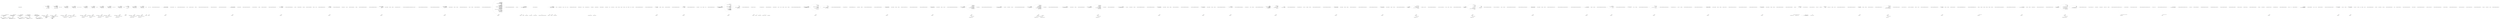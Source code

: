 digraph  {
n448 [label="HangFire.SqlServer.Tests.ConnectionFacts", span=""];
n449 [label="HangFire.SqlServer.SqlServerConnection", span=""];
n450 [label="HangFire.SqlServer.SqlServerConnection", span=""];
n451 [label="HangFire.SqlServer.SqlServerConnection", span=""];
n452 [label=arrangeSql, span=""];
n453 [label=arrangeSql, span=""];
n454 [label="HangFire.SqlServer.SqlServerConnection", span=""];
n455 [label="HangFire.SqlServer.SqlServerConnection", span=""];
n456 [label=arrangeSql, span=""];
n457 [label=arrangeSql, span=""];
n458 [label=arrangeSql, span=""];
n459 [label="HangFire.SqlServer.SqlServerConnection", span=""];
n460 [label="HangFire.SqlServer.SqlServerConnection", span=""];
n461 [label=arrangeSql, span=""];
n462 [label="HangFire.SqlServer.SqlServerConnection", span=""];
n463 [label="HangFire.SqlServer.SqlServerConnection", span=""];
n464 [label=arrangeSql, span=""];
n465 [label=arrangeSql, span=""];
n466 [label="HangFire.SqlServer.SqlServerConnection", span=""];
n467 [label="HangFire.SqlServer.SqlServerConnection", span=""];
n468 [label=arrangeSql, span=""];
n469 [label="HangFire.SqlServer.SqlServerConnection", span=""];
n470 [label="HangFire.SqlServer.SqlServerConnection", span=""];
n471 [label="HangFire.SqlServer.SqlServerConnection", span=""];
n472 [label=arrangeSql, span=""];
n473 [label="HangFire.SqlServer.SqlServerConnection", span=""];
n474 [label=arrangeSql, span=""];
n475 [label="HangFire.SqlServer.SqlServerConnection", span=""];
n476 [label=arrangeSql, span=""];
n0 [cluster="HangFire.SqlServer.Tests.ConnectionFacts.Ctor_ThrowsAnException_WhenSqlConnectionIsNull()", label="Entry HangFire.SqlServer.Tests.ConnectionFacts.Ctor_ThrowsAnException_WhenSqlConnectionIsNull()", span="15-15"];
n1 [cluster="HangFire.SqlServer.Tests.ConnectionFacts.Ctor_ThrowsAnException_WhenSqlConnectionIsNull()", label="var exception = Assert.Throws<ArgumentNullException>(\r\n                () => new SqlServerConnection(null, new SqlServerStorageOptions()))", span="17-18"];
n2 [cluster="HangFire.SqlServer.Tests.ConnectionFacts.Ctor_ThrowsAnException_WhenSqlConnectionIsNull()", label="Assert.Equal(''connection'', exception.ParamName)", span="20-20"];
n4 [cluster="Unk.>", label="Entry Unk.>", span=""];
n6 [cluster="lambda expression", label="Entry lambda expression", span="18-18"];
n3 [cluster="HangFire.SqlServer.Tests.ConnectionFacts.Ctor_ThrowsAnException_WhenSqlConnectionIsNull()", label="Exit HangFire.SqlServer.Tests.ConnectionFacts.Ctor_ThrowsAnException_WhenSqlConnectionIsNull()", span="15-15"];
n5 [cluster="Unk.Equal", label="Entry Unk.Equal", span=""];
n7 [cluster="lambda expression", label="new SqlServerConnection(null, new SqlServerStorageOptions())", span="18-18"];
n8 [cluster="lambda expression", label="Exit lambda expression", span="18-18"];
n9 [cluster="HangFire.SqlServer.SqlServerConnection.SqlServerConnection(SqlConnection, HangFire.SqlServer.SqlServerStorageOptions)", label="Entry HangFire.SqlServer.SqlServerConnection.SqlServerConnection(SqlConnection, HangFire.SqlServer.SqlServerStorageOptions)", span="35-35"];
n10 [cluster="HangFire.SqlServer.SqlServerStorageOptions.SqlServerStorageOptions()", label="Entry HangFire.SqlServer.SqlServerStorageOptions.SqlServerStorageOptions()", span="24-24"];
n11 [cluster="HangFire.SqlServer.Tests.ConnectionFacts.Ctor_ThrowsAnException_WhenOptionsValueIsNull()", label="Entry HangFire.SqlServer.Tests.ConnectionFacts.Ctor_ThrowsAnException_WhenOptionsValueIsNull()", span="24-24"];
n12 [cluster="HangFire.SqlServer.Tests.ConnectionFacts.Ctor_ThrowsAnException_WhenOptionsValueIsNull()", label="var exception = Assert.Throws<ArgumentNullException>(\r\n                () => new SqlServerConnection(ConnectionUtils.CreateConnection(), null))", span="26-27"];
n13 [cluster="HangFire.SqlServer.Tests.ConnectionFacts.Ctor_ThrowsAnException_WhenOptionsValueIsNull()", label="Assert.Equal(''options'', exception.ParamName)", span="29-29"];
n15 [cluster="lambda expression", label="Entry lambda expression", span="27-27"];
n14 [cluster="HangFire.SqlServer.Tests.ConnectionFacts.Ctor_ThrowsAnException_WhenOptionsValueIsNull()", label="Exit HangFire.SqlServer.Tests.ConnectionFacts.Ctor_ThrowsAnException_WhenOptionsValueIsNull()", span="24-24"];
n16 [cluster="lambda expression", label="new SqlServerConnection(ConnectionUtils.CreateConnection(), null)", span="27-27"];
n17 [cluster="lambda expression", label="Exit lambda expression", span="27-27"];
n18 [cluster="HangFire.SqlServer.Tests.ConnectionUtils.CreateConnection()", label="Entry HangFire.SqlServer.Tests.ConnectionUtils.CreateConnection()", span="37-37"];
n19 [cluster="HangFire.SqlServer.Tests.ConnectionFacts.CreateWriteTransaction_ReturnsNonNullInstance()", label="Entry HangFire.SqlServer.Tests.ConnectionFacts.CreateWriteTransaction_ReturnsNonNullInstance()", span="33-33"];
n20 [cluster="HangFire.SqlServer.Tests.ConnectionFacts.CreateWriteTransaction_ReturnsNonNullInstance()", label="UseConnection(connection =>\r\n            {\r\n                var transaction = connection.CreateWriteTransaction();\r\n                Assert.NotNull(transaction);\r\n            })", span="35-39"];
n21 [cluster="HangFire.SqlServer.Tests.ConnectionFacts.CreateWriteTransaction_ReturnsNonNullInstance()", label="Exit HangFire.SqlServer.Tests.ConnectionFacts.CreateWriteTransaction_ReturnsNonNullInstance()", span="33-33"];
n22 [cluster="Unk.UseConnection", label="Entry Unk.UseConnection", span=""];
n23 [cluster="lambda expression", label="Entry lambda expression", span="35-39"];
n24 [cluster="lambda expression", label="var transaction = connection.CreateWriteTransaction()", span="37-37"];
n25 [cluster="lambda expression", label="Assert.NotNull(transaction)", span="38-38"];
n27 [cluster="HangFire.SqlServer.SqlServerConnection.CreateWriteTransaction()", label="Entry HangFire.SqlServer.SqlServerConnection.CreateWriteTransaction()", span="49-49"];
n26 [cluster="lambda expression", label="Exit lambda expression", span="35-39"];
n28 [cluster="Unk.NotNull", label="Entry Unk.NotNull", span=""];
n29 [cluster="HangFire.SqlServer.Tests.ConnectionFacts.AcquireJobLock_ReturnsNonNullInstance()", label="Entry HangFire.SqlServer.Tests.ConnectionFacts.AcquireJobLock_ReturnsNonNullInstance()", span="43-43"];
n30 [cluster="HangFire.SqlServer.Tests.ConnectionFacts.AcquireJobLock_ReturnsNonNullInstance()", label="UseConnection(connection =>\r\n            {\r\n                var @lock = connection.AcquireJobLock(''1'');\r\n                Assert.NotNull(@lock);\r\n            })", span="45-49"];
n31 [cluster="HangFire.SqlServer.Tests.ConnectionFacts.AcquireJobLock_ReturnsNonNullInstance()", label="Exit HangFire.SqlServer.Tests.ConnectionFacts.AcquireJobLock_ReturnsNonNullInstance()", span="43-43"];
n32 [cluster="lambda expression", label="Entry lambda expression", span="45-49"];
n33 [cluster="lambda expression", label="var @lock = connection.AcquireJobLock(''1'')", span="47-47"];
n34 [cluster="lambda expression", label="Assert.NotNull(@lock)", span="48-48"];
n36 [cluster="HangFire.SqlServer.SqlServerConnection.AcquireJobLock(string)", label="Entry HangFire.SqlServer.SqlServerConnection.AcquireJobLock(string)", span="54-54"];
n35 [cluster="lambda expression", label="Exit lambda expression", span="45-49"];
n37 [cluster="HangFire.SqlServer.Tests.ConnectionFacts.CreateExpiredJob_ThrowsAnException_WhenJobIsNull()", label="Entry HangFire.SqlServer.Tests.ConnectionFacts.CreateExpiredJob_ThrowsAnException_WhenJobIsNull()", span="53-53"];
n38 [cluster="HangFire.SqlServer.Tests.ConnectionFacts.CreateExpiredJob_ThrowsAnException_WhenJobIsNull()", label="UseConnection(connection =>\r\n            {\r\n                var exception = Assert.Throws<ArgumentNullException>(\r\n                    () => connection.CreateExpiredJob(\r\n                        null,\r\n                        new Dictionary<string, string>(),\r\n                        TimeSpan.Zero));\r\n\r\n                Assert.Equal(''job'', exception.ParamName);\r\n            })", span="55-64"];
n39 [cluster="HangFire.SqlServer.Tests.ConnectionFacts.CreateExpiredJob_ThrowsAnException_WhenJobIsNull()", label="Exit HangFire.SqlServer.Tests.ConnectionFacts.CreateExpiredJob_ThrowsAnException_WhenJobIsNull()", span="53-53"];
n40 [cluster="lambda expression", label="Entry lambda expression", span="55-64"];
n41 [cluster="lambda expression", label="var exception = Assert.Throws<ArgumentNullException>(\r\n                    () => connection.CreateExpiredJob(\r\n                        null,\r\n                        new Dictionary<string, string>(),\r\n                        TimeSpan.Zero))", span="57-61"];
n45 [cluster="lambda expression", label="connection.CreateExpiredJob(\r\n                        null,\r\n                        new Dictionary<string, string>(),\r\n                        TimeSpan.Zero)", span="58-61"];
n42 [cluster="lambda expression", label="Assert.Equal(''job'', exception.ParamName)", span="63-63"];
n44 [cluster="lambda expression", label="Entry lambda expression", span="58-61"];
n43 [cluster="lambda expression", label="Exit lambda expression", span="55-64"];
n46 [cluster="lambda expression", label="Exit lambda expression", span="58-61"];
n47 [cluster="System.Collections.Generic.Dictionary<TKey, TValue>.Dictionary()", label="Entry System.Collections.Generic.Dictionary<TKey, TValue>.Dictionary()", span="0-0"];
n48 [cluster="HangFire.SqlServer.SqlServerConnection.CreateExpiredJob(HangFire.Common.Job, System.Collections.Generic.IDictionary<string, string>, System.TimeSpan)", label="Entry HangFire.SqlServer.SqlServerConnection.CreateExpiredJob(HangFire.Common.Job, System.Collections.Generic.IDictionary<string, string>, System.TimeSpan)", span="106-106"];
n49 [cluster="HangFire.SqlServer.Tests.ConnectionFacts.CreateExpiredJob_ThrowsANException_WhenParametersCollectionIsNull()", label="Entry HangFire.SqlServer.Tests.ConnectionFacts.CreateExpiredJob_ThrowsANException_WhenParametersCollectionIsNull()", span="68-68"];
n50 [cluster="HangFire.SqlServer.Tests.ConnectionFacts.CreateExpiredJob_ThrowsANException_WhenParametersCollectionIsNull()", label="UseConnection(connection =>\r\n            {\r\n                var exception = Assert.Throws<ArgumentNullException>(\r\n                    () => connection.CreateExpiredJob(\r\n                        Job.FromExpression(() => SampleMethod(''hello'')),\r\n                        null,\r\n                        TimeSpan.Zero));\r\n\r\n                Assert.Equal(''parameters'', exception.ParamName);\r\n            })", span="70-79"];
n51 [cluster="HangFire.SqlServer.Tests.ConnectionFacts.CreateExpiredJob_ThrowsANException_WhenParametersCollectionIsNull()", label="Exit HangFire.SqlServer.Tests.ConnectionFacts.CreateExpiredJob_ThrowsANException_WhenParametersCollectionIsNull()", span="68-68"];
n52 [cluster="lambda expression", label="Entry lambda expression", span="70-79"];
n53 [cluster="lambda expression", label="var exception = Assert.Throws<ArgumentNullException>(\r\n                    () => connection.CreateExpiredJob(\r\n                        Job.FromExpression(() => SampleMethod(''hello'')),\r\n                        null,\r\n                        TimeSpan.Zero))", span="72-76"];
n57 [cluster="lambda expression", label="connection.CreateExpiredJob(\r\n                        Job.FromExpression(() => SampleMethod(''hello'')),\r\n                        null,\r\n                        TimeSpan.Zero)", span="73-76"];
n54 [cluster="lambda expression", label="Assert.Equal(''parameters'', exception.ParamName)", span="78-78"];
n56 [cluster="lambda expression", label="Entry lambda expression", span="73-76"];
n55 [cluster="lambda expression", label="Exit lambda expression", span="70-79"];
n58 [cluster="lambda expression", label="Exit lambda expression", span="73-76"];
n59 [cluster="HangFire.Common.Job.FromExpression(System.Linq.Expressions.Expression<System.Action>)", label="Entry HangFire.Common.Job.FromExpression(System.Linq.Expressions.Expression<System.Action>)", span="116-116"];
n60 [cluster="lambda expression", label="Entry lambda expression", span="74-74"];
n61 [cluster="lambda expression", label="SampleMethod(''hello'')", span="74-74"];
n62 [cluster="lambda expression", label="Exit lambda expression", span="74-74"];
n63 [cluster="HangFire.SqlServer.Tests.ConnectionFacts.SampleMethod(string)", label="Entry HangFire.SqlServer.Tests.ConnectionFacts.SampleMethod(string)", span="624-624"];
n64 [cluster="HangFire.SqlServer.Tests.ConnectionFacts.CreateExpiredJob_CreatesAJobInTheStorage_AndSetsItsParameters()", label="Entry HangFire.SqlServer.Tests.ConnectionFacts.CreateExpiredJob_CreatesAJobInTheStorage_AndSetsItsParameters()", span="83-83"];
n65 [cluster="HangFire.SqlServer.Tests.ConnectionFacts.CreateExpiredJob_CreatesAJobInTheStorage_AndSetsItsParameters()", label="UseConnections((sql, connection) =>\r\n            {\r\n                var jobId = connection.CreateExpiredJob(\r\n                    Job.FromExpression(() => SampleMethod(''Hello'')),\r\n                    new Dictionary<string, string> { { ''Key1'', ''Value1'' }, { ''Key2'', ''Value2'' } },\r\n                    TimeSpan.FromDays(1));\r\n\r\n                Assert.NotNull(jobId);\r\n                Assert.NotEmpty(jobId);\r\n\r\n                var sqlJob = sql.Query(''select * from HangFire.Job'').Single();\r\n                Assert.Equal(jobId, sqlJob.Id.ToString());\r\n                Assert.Equal(null, (int?) sqlJob.StateId);\r\n                Assert.Equal(null, (string) sqlJob.StateName);\r\n\r\n                var invocationData = JobHelper.FromJson<InvocationData>((string)sqlJob.InvocationData);\r\n                invocationData.Arguments = sqlJob.Arguments;\r\n\r\n                var job = invocationData.Deserialize();\r\n                Assert.Equal(typeof(ConnectionFacts), job.Type);\r\n                Assert.Equal(''SampleMethod'', job.Method.Name);\r\n                Assert.Equal(''Hello'', job.Arguments[0]);\r\n\r\n                Assert.True(DateTime.UtcNow < sqlJob.ExpireAt && sqlJob.ExpireAt < DateTime.UtcNow.AddDays(1));\r\n\r\n                var parameters = sql.Query(\r\n                    ''select * from HangFire.JobParameter where JobId = @id'',\r\n                    new { id = jobId })\r\n                    .ToDictionary(x => (string) x.Name, x => (string) x.Value);\r\n\r\n                Assert.Equal(''Value1'', parameters[''Key1'']);\r\n                Assert.Equal(''Value2'', parameters[''Key2'']);\r\n            })", span="85-117"];
n66 [cluster="HangFire.SqlServer.Tests.ConnectionFacts.CreateExpiredJob_CreatesAJobInTheStorage_AndSetsItsParameters()", label="Exit HangFire.SqlServer.Tests.ConnectionFacts.CreateExpiredJob_CreatesAJobInTheStorage_AndSetsItsParameters()", span="83-83"];
n67 [cluster="Unk.UseConnections", label="Entry Unk.UseConnections", span=""];
n68 [cluster="lambda expression", label="Entry lambda expression", span="85-117"];
n69 [cluster="lambda expression", label="var jobId = connection.CreateExpiredJob(\r\n                    Job.FromExpression(() => SampleMethod(''Hello'')),\r\n                    new Dictionary<string, string> { { ''Key1'', ''Value1'' }, { ''Key2'', ''Value2'' } },\r\n                    TimeSpan.FromDays(1))", span="87-90"];
n72 [cluster="lambda expression", label="var sqlJob = sql.Query(''select * from HangFire.Job'').Single()", span="95-95"];
n83 [cluster="lambda expression", label="var parameters = sql.Query(\r\n                    ''select * from HangFire.JobParameter where JobId = @id'',\r\n                    new { id = jobId })\r\n                    .ToDictionary(x => (string) x.Name, x => (string) x.Value)", span="110-113"];
n70 [cluster="lambda expression", label="Assert.NotNull(jobId)", span="92-92"];
n87 [cluster="System.TimeSpan.FromDays(double)", label="Entry System.TimeSpan.FromDays(double)", span="0-0"];
n97 [cluster="lambda expression", label="Entry lambda expression", span="88-88"];
n71 [cluster="lambda expression", label="Assert.NotEmpty(jobId)", span="93-93"];
n73 [cluster="lambda expression", label="Assert.Equal(jobId, sqlJob.Id.ToString())", span="96-96"];
n88 [cluster="Unk.NotEmpty", label="Entry Unk.NotEmpty", span=""];
n89 [cluster="Unk.Query", label="Entry Unk.Query", span=""];
n90 [cluster="Unk.Single", label="Entry Unk.Single", span=""];
n74 [cluster="lambda expression", label="Assert.Equal(null, (int?) sqlJob.StateId)", span="97-97"];
n75 [cluster="lambda expression", label="Assert.Equal(null, (string) sqlJob.StateName)", span="98-98"];
n76 [cluster="lambda expression", label="var invocationData = JobHelper.FromJson<InvocationData>((string)sqlJob.InvocationData)", span="100-100"];
n77 [cluster="lambda expression", label="invocationData.Arguments = sqlJob.Arguments", span="101-101"];
n82 [cluster="lambda expression", label="Assert.True(DateTime.UtcNow < sqlJob.ExpireAt && sqlJob.ExpireAt < DateTime.UtcNow.AddDays(1))", span="108-108"];
n91 [cluster="Unk.ToString", label="Entry Unk.ToString", span=""];
n92 [cluster="HangFire.Common.JobHelper.FromJson<T>(string)", label="Entry HangFire.Common.JobHelper.FromJson<T>(string)", span="30-30"];
n78 [cluster="lambda expression", label="var job = invocationData.Deserialize()", span="103-103"];
n79 [cluster="lambda expression", label="Assert.Equal(typeof(ConnectionFacts), job.Type)", span="104-104"];
n93 [cluster="HangFire.Storage.InvocationData.Deserialize()", label="Entry HangFire.Storage.InvocationData.Deserialize()", span="38-38"];
n80 [cluster="lambda expression", label="Assert.Equal(''SampleMethod'', job.Method.Name)", span="105-105"];
n81 [cluster="lambda expression", label="Assert.Equal(''Hello'', job.Arguments[0])", span="106-106"];
n94 [cluster="System.DateTime.AddDays(double)", label="Entry System.DateTime.AddDays(double)", span="0-0"];
n95 [cluster="Unk.True", label="Entry Unk.True", span=""];
n84 [cluster="lambda expression", label="Assert.Equal(''Value1'', parameters[''Key1''])", span="115-115"];
n96 [cluster="Unk.ToDictionary", label="Entry Unk.ToDictionary", span=""];
n100 [cluster="lambda expression", label="Entry lambda expression", span="113-113"];
n103 [cluster="lambda expression", label="Entry lambda expression", span="113-113"];
n85 [cluster="lambda expression", label="Assert.Equal(''Value2'', parameters[''Key2''])", span="116-116"];
n86 [cluster="lambda expression", label="Exit lambda expression", span="85-117"];
n98 [cluster="lambda expression", label="SampleMethod(''Hello'')", span="88-88"];
n99 [cluster="lambda expression", label="Exit lambda expression", span="88-88"];
n101 [cluster="lambda expression", label="(string) x.Name", span="113-113"];
n102 [cluster="lambda expression", label="Exit lambda expression", span="113-113"];
n104 [cluster="lambda expression", label="(string) x.Value", span="113-113"];
n105 [cluster="lambda expression", label="Exit lambda expression", span="113-113"];
n106 [cluster="HangFire.SqlServer.Tests.ConnectionFacts.GetJobData_ThrowsAnException_WhenJobIdIsNull()", label="Entry HangFire.SqlServer.Tests.ConnectionFacts.GetJobData_ThrowsAnException_WhenJobIdIsNull()", span="121-121"];
n107 [cluster="HangFire.SqlServer.Tests.ConnectionFacts.GetJobData_ThrowsAnException_WhenJobIdIsNull()", label="UseConnection(connection => Assert.Throws<ArgumentNullException>(\r\n                    () => connection.GetJobData(null)))", span="123-124"];
n108 [cluster="HangFire.SqlServer.Tests.ConnectionFacts.GetJobData_ThrowsAnException_WhenJobIdIsNull()", label="Exit HangFire.SqlServer.Tests.ConnectionFacts.GetJobData_ThrowsAnException_WhenJobIdIsNull()", span="121-121"];
n109 [cluster="lambda expression", label="Entry lambda expression", span="123-124"];
n110 [cluster="lambda expression", label="Assert.Throws<ArgumentNullException>(\r\n                    () => connection.GetJobData(null))", span="123-124"];
n113 [cluster="lambda expression", label="connection.GetJobData(null)", span="124-124"];
n111 [cluster="lambda expression", label="Exit lambda expression", span="123-124"];
n112 [cluster="lambda expression", label="Entry lambda expression", span="124-124"];
n114 [cluster="lambda expression", label="Exit lambda expression", span="124-124"];
n115 [cluster="HangFire.SqlServer.SqlServerConnection.GetJobData(string)", label="Entry HangFire.SqlServer.SqlServerConnection.GetJobData(string)", span="155-155"];
n116 [cluster="HangFire.SqlServer.Tests.ConnectionFacts.GetJobData_ReturnsNull_WhenThereIsNoSuchJob()", label="Entry HangFire.SqlServer.Tests.ConnectionFacts.GetJobData_ReturnsNull_WhenThereIsNoSuchJob()", span="128-128"];
n117 [cluster="HangFire.SqlServer.Tests.ConnectionFacts.GetJobData_ReturnsNull_WhenThereIsNoSuchJob()", label="UseConnection(connection =>\r\n            {\r\n                var result = connection.GetJobData(''1'');\r\n                Assert.Null(result);\r\n            })", span="130-134"];
n118 [cluster="HangFire.SqlServer.Tests.ConnectionFacts.GetJobData_ReturnsNull_WhenThereIsNoSuchJob()", label="Exit HangFire.SqlServer.Tests.ConnectionFacts.GetJobData_ReturnsNull_WhenThereIsNoSuchJob()", span="128-128"];
n119 [cluster="lambda expression", label="Entry lambda expression", span="130-134"];
n120 [cluster="lambda expression", label="var result = connection.GetJobData(''1'')", span="132-132"];
n121 [cluster="lambda expression", label="Assert.Null(result)", span="133-133"];
n122 [cluster="lambda expression", label="Exit lambda expression", span="130-134"];
n123 [cluster="Unk.Null", label="Entry Unk.Null", span=""];
n124 [cluster="HangFire.SqlServer.Tests.ConnectionFacts.GetJobData_ReturnsResult_WhenJobExists()", label="Entry HangFire.SqlServer.Tests.ConnectionFacts.GetJobData_ReturnsResult_WhenJobExists()", span="138-138"];
n125 [cluster="HangFire.SqlServer.Tests.ConnectionFacts.GetJobData_ReturnsResult_WhenJobExists()", label="string arrangeSql = @''\r\ninsert into HangFire.Job (InvocationData, Arguments, StateName, CreatedAt)\r\nvalues (@invocationData, @arguments, @stateName, getutcdate())\r\nselect scope_identity() as Id''", span="140-143"];
n126 [cluster="HangFire.SqlServer.Tests.ConnectionFacts.GetJobData_ReturnsResult_WhenJobExists()", label="UseConnections((sql, connection) =>\r\n            {\r\n                var job = Job.FromExpression(() => SampleMethod(''wrong''));\r\n\r\n                var jobId = sql.Query(\r\n                    arrangeSql,\r\n                    new\r\n                    {\r\n                        invocationData = JobHelper.ToJson(InvocationData.Serialize(job)),\r\n                        stateName = ''Succeeded'',\r\n                        arguments = ''['Arguments']''\r\n                    }).Single();\r\n\r\n                var result = connection.GetJobData(((int)jobId.Id).ToString());\r\n\r\n                Assert.NotNull(result);\r\n                Assert.NotNull(result.Job);\r\n                Assert.Equal(''Succeeded'', result.State);\r\n                Assert.Equal(''Arguments'', result.Job.Arguments[0]);\r\n                Assert.Null(result.LoadException);\r\n            })", span="145-165"];
n130 [cluster="lambda expression", label="var jobId = sql.Query(\r\n                    arrangeSql,\r\n                    new\r\n                    {\r\n                        invocationData = JobHelper.ToJson(InvocationData.Serialize(job)),\r\n                        stateName = ''Succeeded'',\r\n                        arguments = ''['Arguments']''\r\n                    }).Single()", span="149-156"];
n127 [cluster="HangFire.SqlServer.Tests.ConnectionFacts.GetJobData_ReturnsResult_WhenJobExists()", label="Exit HangFire.SqlServer.Tests.ConnectionFacts.GetJobData_ReturnsResult_WhenJobExists()", span="138-138"];
n128 [cluster="lambda expression", label="Entry lambda expression", span="145-165"];
n129 [cluster="lambda expression", label="var job = Job.FromExpression(() => SampleMethod(''wrong''))", span="147-147"];
n131 [cluster="lambda expression", label="var result = connection.GetJobData(((int)jobId.Id).ToString())", span="158-158"];
n141 [cluster="lambda expression", label="Entry lambda expression", span="147-147"];
n138 [cluster="HangFire.Storage.InvocationData.Serialize(HangFire.Common.Job)", label="Entry HangFire.Storage.InvocationData.Serialize(HangFire.Common.Job)", span="65-65"];
n139 [cluster="HangFire.Common.JobHelper.ToJson(object)", label="Entry HangFire.Common.JobHelper.ToJson(object)", span="23-23"];
n132 [cluster="lambda expression", label="Assert.NotNull(result)", span="160-160"];
n140 [cluster="int.ToString()", label="Entry int.ToString()", span="0-0"];
n133 [cluster="lambda expression", label="Assert.NotNull(result.Job)", span="161-161"];
n134 [cluster="lambda expression", label="Assert.Equal(''Succeeded'', result.State)", span="162-162"];
n135 [cluster="lambda expression", label="Assert.Equal(''Arguments'', result.Job.Arguments[0])", span="163-163"];
n136 [cluster="lambda expression", label="Assert.Null(result.LoadException)", span="164-164"];
n137 [cluster="lambda expression", label="Exit lambda expression", span="145-165"];
n142 [cluster="lambda expression", label="SampleMethod(''wrong'')", span="147-147"];
n143 [cluster="lambda expression", label="Exit lambda expression", span="147-147"];
n144 [cluster="HangFire.SqlServer.Tests.ConnectionFacts.GetJobData_ReturnsJobLoadException_IfThereWasADeserializationException()", label="Entry HangFire.SqlServer.Tests.ConnectionFacts.GetJobData_ReturnsJobLoadException_IfThereWasADeserializationException()", span="169-169"];
n145 [cluster="HangFire.SqlServer.Tests.ConnectionFacts.GetJobData_ReturnsJobLoadException_IfThereWasADeserializationException()", label="string arrangeSql = @''\r\ninsert into HangFire.Job (InvocationData, Arguments, StateName, CreatedAt)\r\nvalues (@invocationData, @arguments, @stateName, getutcdate())\r\nselect scope_identity() as Id''", span="171-174"];
n146 [cluster="HangFire.SqlServer.Tests.ConnectionFacts.GetJobData_ReturnsJobLoadException_IfThereWasADeserializationException()", label="UseConnections((sql, connection) =>\r\n            {\r\n                var jobId = sql.Query(\r\n                    arrangeSql,\r\n                    new\r\n                    {\r\n                        invocationData = JobHelper.ToJson(new InvocationData(null, null, null, null)),\r\n                        stateName = ''Succeeded'',\r\n                        arguments = ''['Arguments']''\r\n                    }).Single();\r\n\r\n                var result = connection.GetJobData(((int)jobId.Id).ToString());\r\n\r\n                Assert.NotNull(result.LoadException);\r\n            })", span="176-190"];
n149 [cluster="lambda expression", label="var jobId = sql.Query(\r\n                    arrangeSql,\r\n                    new\r\n                    {\r\n                        invocationData = JobHelper.ToJson(new InvocationData(null, null, null, null)),\r\n                        stateName = ''Succeeded'',\r\n                        arguments = ''['Arguments']''\r\n                    }).Single()", span="178-185"];
n147 [cluster="HangFire.SqlServer.Tests.ConnectionFacts.GetJobData_ReturnsJobLoadException_IfThereWasADeserializationException()", label="Exit HangFire.SqlServer.Tests.ConnectionFacts.GetJobData_ReturnsJobLoadException_IfThereWasADeserializationException()", span="169-169"];
n148 [cluster="lambda expression", label="Entry lambda expression", span="176-190"];
n150 [cluster="lambda expression", label="var result = connection.GetJobData(((int)jobId.Id).ToString())", span="187-187"];
n153 [cluster="HangFire.Storage.InvocationData.InvocationData(string, string, string, string)", label="Entry HangFire.Storage.InvocationData.InvocationData(string, string, string, string)", span="24-24"];
n151 [cluster="lambda expression", label="Assert.NotNull(result.LoadException)", span="189-189"];
n152 [cluster="lambda expression", label="Exit lambda expression", span="176-190"];
n154 [cluster="HangFire.SqlServer.Tests.ConnectionFacts.SetParameter_ThrowsAnException_WhenJobIdIsNull()", label="Entry HangFire.SqlServer.Tests.ConnectionFacts.SetParameter_ThrowsAnException_WhenJobIdIsNull()", span="194-194"];
n155 [cluster="HangFire.SqlServer.Tests.ConnectionFacts.SetParameter_ThrowsAnException_WhenJobIdIsNull()", label="UseConnection(connection =>\r\n            {\r\n                var exception = Assert.Throws<ArgumentNullException>(\r\n                    () => connection.SetJobParameter(null, ''name'', ''value''));\r\n\r\n                Assert.Equal(''id'', exception.ParamName);\r\n            })", span="196-202"];
n156 [cluster="HangFire.SqlServer.Tests.ConnectionFacts.SetParameter_ThrowsAnException_WhenJobIdIsNull()", label="Exit HangFire.SqlServer.Tests.ConnectionFacts.SetParameter_ThrowsAnException_WhenJobIdIsNull()", span="194-194"];
n157 [cluster="lambda expression", label="Entry lambda expression", span="196-202"];
n158 [cluster="lambda expression", label="var exception = Assert.Throws<ArgumentNullException>(\r\n                    () => connection.SetJobParameter(null, ''name'', ''value''))", span="198-199"];
n162 [cluster="lambda expression", label="connection.SetJobParameter(null, ''name'', ''value'')", span="199-199"];
n159 [cluster="lambda expression", label="Assert.Equal(''id'', exception.ParamName)", span="201-201"];
n161 [cluster="lambda expression", label="Entry lambda expression", span="199-199"];
n160 [cluster="lambda expression", label="Exit lambda expression", span="196-202"];
n163 [cluster="lambda expression", label="Exit lambda expression", span="199-199"];
n164 [cluster="HangFire.SqlServer.SqlServerConnection.SetJobParameter(string, string, string)", label="Entry HangFire.SqlServer.SqlServerConnection.SetJobParameter(string, string, string)", span="191-191"];
n165 [cluster="HangFire.SqlServer.Tests.ConnectionFacts.SetParameter_ThrowsAnException_WhenNameIsNull()", label="Entry HangFire.SqlServer.Tests.ConnectionFacts.SetParameter_ThrowsAnException_WhenNameIsNull()", span="206-206"];
n166 [cluster="HangFire.SqlServer.Tests.ConnectionFacts.SetParameter_ThrowsAnException_WhenNameIsNull()", label="UseConnection(connection =>\r\n            {\r\n                var exception = Assert.Throws<ArgumentNullException>(\r\n                    () => connection.SetJobParameter(''1'', null, ''value''));\r\n\r\n                Assert.Equal(''name'', exception.ParamName);\r\n            })", span="208-214"];
n167 [cluster="HangFire.SqlServer.Tests.ConnectionFacts.SetParameter_ThrowsAnException_WhenNameIsNull()", label="Exit HangFire.SqlServer.Tests.ConnectionFacts.SetParameter_ThrowsAnException_WhenNameIsNull()", span="206-206"];
n168 [cluster="lambda expression", label="Entry lambda expression", span="208-214"];
n169 [cluster="lambda expression", label="var exception = Assert.Throws<ArgumentNullException>(\r\n                    () => connection.SetJobParameter(''1'', null, ''value''))", span="210-211"];
n173 [cluster="lambda expression", label="connection.SetJobParameter(''1'', null, ''value'')", span="211-211"];
n170 [cluster="lambda expression", label="Assert.Equal(''name'', exception.ParamName)", span="213-213"];
n172 [cluster="lambda expression", label="Entry lambda expression", span="211-211"];
n171 [cluster="lambda expression", label="Exit lambda expression", span="208-214"];
n174 [cluster="lambda expression", label="Exit lambda expression", span="211-211"];
n175 [cluster="HangFire.SqlServer.Tests.ConnectionFacts.SetParameters_CreatesNewParameter_WhenParameterWithTheGivenNameDoesNotExists()", label="Entry HangFire.SqlServer.Tests.ConnectionFacts.SetParameters_CreatesNewParameter_WhenParameterWithTheGivenNameDoesNotExists()", span="218-218"];
n176 [cluster="HangFire.SqlServer.Tests.ConnectionFacts.SetParameters_CreatesNewParameter_WhenParameterWithTheGivenNameDoesNotExists()", label="string arrangeSql = @''\r\ninsert into HangFire.Job (InvocationData, Arguments, CreatedAt)\r\nvalues ('', '', getutcdate())\r\nselect scope_identity() as Id''", span="220-223"];
n177 [cluster="HangFire.SqlServer.Tests.ConnectionFacts.SetParameters_CreatesNewParameter_WhenParameterWithTheGivenNameDoesNotExists()", label="UseConnections((sql, connection) =>\r\n            {\r\n                var job = sql.Query(arrangeSql).Single();\r\n                string jobId = job.Id.ToString();\r\n\r\n                connection.SetJobParameter(jobId, ''Name'', ''Value'');\r\n\r\n                var parameter = sql.Query(\r\n                    ''select * from HangFire.JobParameter where JobId = @id and Name = @name'',\r\n                    new { id = jobId, name = ''Name'' }).Single();\r\n\r\n                Assert.Equal(''Value'', parameter.Value);\r\n            })", span="225-237"];
n180 [cluster="lambda expression", label="var job = sql.Query(arrangeSql).Single()", span="227-227"];
n178 [cluster="HangFire.SqlServer.Tests.ConnectionFacts.SetParameters_CreatesNewParameter_WhenParameterWithTheGivenNameDoesNotExists()", label="Exit HangFire.SqlServer.Tests.ConnectionFacts.SetParameters_CreatesNewParameter_WhenParameterWithTheGivenNameDoesNotExists()", span="218-218"];
n179 [cluster="lambda expression", label="Entry lambda expression", span="225-237"];
n182 [cluster="lambda expression", label="connection.SetJobParameter(jobId, ''Name'', ''Value'')", span="230-230"];
n183 [cluster="lambda expression", label="var parameter = sql.Query(\r\n                    ''select * from HangFire.JobParameter where JobId = @id and Name = @name'',\r\n                    new { id = jobId, name = ''Name'' }).Single()", span="232-234"];
n181 [cluster="lambda expression", label="string jobId = job.Id.ToString()", span="228-228"];
n184 [cluster="lambda expression", label="Assert.Equal(''Value'', parameter.Value)", span="236-236"];
n185 [cluster="lambda expression", label="Exit lambda expression", span="225-237"];
n186 [cluster="HangFire.SqlServer.Tests.ConnectionFacts.SetParameter_UpdatesValue_WhenParameterWithTheGivenName_AlreadyExists()", label="Entry HangFire.SqlServer.Tests.ConnectionFacts.SetParameter_UpdatesValue_WhenParameterWithTheGivenName_AlreadyExists()", span="241-241"];
n187 [cluster="HangFire.SqlServer.Tests.ConnectionFacts.SetParameter_UpdatesValue_WhenParameterWithTheGivenName_AlreadyExists()", label="string arrangeSql = @''\r\ninsert into HangFire.Job (InvocationData, Arguments, CreatedAt)\r\nvalues ('', '', getutcdate())\r\nselect scope_identity() as Id''", span="243-246"];
n188 [cluster="HangFire.SqlServer.Tests.ConnectionFacts.SetParameter_UpdatesValue_WhenParameterWithTheGivenName_AlreadyExists()", label="UseConnections((sql, connection) =>\r\n            {\r\n                var job = sql.Query(arrangeSql).Single();\r\n                string jobId = job.Id.ToString();\r\n\r\n                connection.SetJobParameter(jobId, ''Name'', ''Value'');\r\n                connection.SetJobParameter(jobId, ''Name'', ''AnotherValue'');\r\n\r\n                var parameter = sql.Query(\r\n                    ''select * from HangFire.JobParameter where JobId = @id and Name = @name'',\r\n                    new { id = jobId, name = ''Name'' }).Single();\r\n\r\n                Assert.Equal(''AnotherValue'', parameter.Value);\r\n            })", span="248-261"];
n191 [cluster="lambda expression", label="var job = sql.Query(arrangeSql).Single()", span="250-250"];
n189 [cluster="HangFire.SqlServer.Tests.ConnectionFacts.SetParameter_UpdatesValue_WhenParameterWithTheGivenName_AlreadyExists()", label="Exit HangFire.SqlServer.Tests.ConnectionFacts.SetParameter_UpdatesValue_WhenParameterWithTheGivenName_AlreadyExists()", span="241-241"];
n190 [cluster="lambda expression", label="Entry lambda expression", span="248-261"];
n193 [cluster="lambda expression", label="connection.SetJobParameter(jobId, ''Name'', ''Value'')", span="253-253"];
n194 [cluster="lambda expression", label="connection.SetJobParameter(jobId, ''Name'', ''AnotherValue'')", span="254-254"];
n195 [cluster="lambda expression", label="var parameter = sql.Query(\r\n                    ''select * from HangFire.JobParameter where JobId = @id and Name = @name'',\r\n                    new { id = jobId, name = ''Name'' }).Single()", span="256-258"];
n192 [cluster="lambda expression", label="string jobId = job.Id.ToString()", span="251-251"];
n196 [cluster="lambda expression", label="Assert.Equal(''AnotherValue'', parameter.Value)", span="260-260"];
n197 [cluster="lambda expression", label="Exit lambda expression", span="248-261"];
n198 [cluster="HangFire.SqlServer.Tests.ConnectionFacts.SetParameter_CanAcceptNulls_AsValues()", label="Entry HangFire.SqlServer.Tests.ConnectionFacts.SetParameter_CanAcceptNulls_AsValues()", span="265-265"];
n199 [cluster="HangFire.SqlServer.Tests.ConnectionFacts.SetParameter_CanAcceptNulls_AsValues()", label="string arrangeSql = @''\r\ninsert into HangFire.Job (InvocationData, Arguments, CreatedAt)\r\nvalues ('', '', getutcdate())\r\nselect scope_identity() as Id''", span="267-270"];
n200 [cluster="HangFire.SqlServer.Tests.ConnectionFacts.SetParameter_CanAcceptNulls_AsValues()", label="UseConnections((sql, connection) =>\r\n            {\r\n                var job = sql.Query(arrangeSql).Single();\r\n                string jobId = job.Id.ToString();\r\n\r\n                connection.SetJobParameter(jobId, ''Name'', null);\r\n\r\n                var parameter = sql.Query(\r\n                    ''select * from HangFire.JobParameter where JobId = @id and Name = @name'',\r\n                    new { id = jobId, name = ''Name'' }).Single();\r\n\r\n                Assert.Equal((string) null, parameter.Value);\r\n            })", span="272-284"];
n203 [cluster="lambda expression", label="var job = sql.Query(arrangeSql).Single()", span="274-274"];
n201 [cluster="HangFire.SqlServer.Tests.ConnectionFacts.SetParameter_CanAcceptNulls_AsValues()", label="Exit HangFire.SqlServer.Tests.ConnectionFacts.SetParameter_CanAcceptNulls_AsValues()", span="265-265"];
n202 [cluster="lambda expression", label="Entry lambda expression", span="272-284"];
n205 [cluster="lambda expression", label="connection.SetJobParameter(jobId, ''Name'', null)", span="277-277"];
n206 [cluster="lambda expression", label="var parameter = sql.Query(\r\n                    ''select * from HangFire.JobParameter where JobId = @id and Name = @name'',\r\n                    new { id = jobId, name = ''Name'' }).Single()", span="279-281"];
n204 [cluster="lambda expression", label="string jobId = job.Id.ToString()", span="275-275"];
n207 [cluster="lambda expression", label="Assert.Equal((string) null, parameter.Value)", span="283-283"];
n208 [cluster="lambda expression", label="Exit lambda expression", span="272-284"];
n209 [cluster="HangFire.SqlServer.Tests.ConnectionFacts.GetParameter_ThrowsAnException_WhenJobIdIsNull()", label="Entry HangFire.SqlServer.Tests.ConnectionFacts.GetParameter_ThrowsAnException_WhenJobIdIsNull()", span="288-288"];
n210 [cluster="HangFire.SqlServer.Tests.ConnectionFacts.GetParameter_ThrowsAnException_WhenJobIdIsNull()", label="UseConnection(connection =>\r\n            {\r\n                var exception = Assert.Throws<ArgumentNullException>(\r\n                    () => connection.GetJobParameter(null, ''hello''));\r\n\r\n                Assert.Equal(''id'', exception.ParamName);\r\n            })", span="290-296"];
n211 [cluster="HangFire.SqlServer.Tests.ConnectionFacts.GetParameter_ThrowsAnException_WhenJobIdIsNull()", label="Exit HangFire.SqlServer.Tests.ConnectionFacts.GetParameter_ThrowsAnException_WhenJobIdIsNull()", span="288-288"];
n212 [cluster="lambda expression", label="Entry lambda expression", span="290-296"];
n213 [cluster="lambda expression", label="var exception = Assert.Throws<ArgumentNullException>(\r\n                    () => connection.GetJobParameter(null, ''hello''))", span="292-293"];
n217 [cluster="lambda expression", label="connection.GetJobParameter(null, ''hello'')", span="293-293"];
n214 [cluster="lambda expression", label="Assert.Equal(''id'', exception.ParamName)", span="295-295"];
n216 [cluster="lambda expression", label="Entry lambda expression", span="293-293"];
n215 [cluster="lambda expression", label="Exit lambda expression", span="290-296"];
n218 [cluster="lambda expression", label="Exit lambda expression", span="293-293"];
n219 [cluster="HangFire.SqlServer.SqlServerConnection.GetJobParameter(string, string)", label="Entry HangFire.SqlServer.SqlServerConnection.GetJobParameter(string, string)", span="205-205"];
n220 [cluster="HangFire.SqlServer.Tests.ConnectionFacts.GetParameter_ThrowsAnException_WhenNameIsNull()", label="Entry HangFire.SqlServer.Tests.ConnectionFacts.GetParameter_ThrowsAnException_WhenNameIsNull()", span="300-300"];
n221 [cluster="HangFire.SqlServer.Tests.ConnectionFacts.GetParameter_ThrowsAnException_WhenNameIsNull()", label="UseConnection(connection =>\r\n            {\r\n                var exception = Assert.Throws<ArgumentNullException>(\r\n                    () => connection.GetJobParameter(''1'', null));\r\n\r\n                Assert.Equal(''name'', exception.ParamName);\r\n            })", span="302-308"];
n222 [cluster="HangFire.SqlServer.Tests.ConnectionFacts.GetParameter_ThrowsAnException_WhenNameIsNull()", label="Exit HangFire.SqlServer.Tests.ConnectionFacts.GetParameter_ThrowsAnException_WhenNameIsNull()", span="300-300"];
n223 [cluster="lambda expression", label="Entry lambda expression", span="302-308"];
n224 [cluster="lambda expression", label="var exception = Assert.Throws<ArgumentNullException>(\r\n                    () => connection.GetJobParameter(''1'', null))", span="304-305"];
n228 [cluster="lambda expression", label="connection.GetJobParameter(''1'', null)", span="305-305"];
n225 [cluster="lambda expression", label="Assert.Equal(''name'', exception.ParamName)", span="307-307"];
n227 [cluster="lambda expression", label="Entry lambda expression", span="305-305"];
n226 [cluster="lambda expression", label="Exit lambda expression", span="302-308"];
n229 [cluster="lambda expression", label="Exit lambda expression", span="305-305"];
n230 [cluster="HangFire.SqlServer.Tests.ConnectionFacts.GetParameter_ReturnsNull_WhenParameterDoesNotExists()", label="Entry HangFire.SqlServer.Tests.ConnectionFacts.GetParameter_ReturnsNull_WhenParameterDoesNotExists()", span="312-312"];
n231 [cluster="HangFire.SqlServer.Tests.ConnectionFacts.GetParameter_ReturnsNull_WhenParameterDoesNotExists()", label="UseConnection(connection =>\r\n            {\r\n                var value = connection.GetJobParameter(''1'', ''hello'');\r\n                Assert.Null(value);\r\n            })", span="314-318"];
n232 [cluster="HangFire.SqlServer.Tests.ConnectionFacts.GetParameter_ReturnsNull_WhenParameterDoesNotExists()", label="Exit HangFire.SqlServer.Tests.ConnectionFacts.GetParameter_ReturnsNull_WhenParameterDoesNotExists()", span="312-312"];
n233 [cluster="lambda expression", label="Entry lambda expression", span="314-318"];
n234 [cluster="lambda expression", label="var value = connection.GetJobParameter(''1'', ''hello'')", span="316-316"];
n235 [cluster="lambda expression", label="Assert.Null(value)", span="317-317"];
n236 [cluster="lambda expression", label="Exit lambda expression", span="314-318"];
n237 [cluster="HangFire.SqlServer.Tests.ConnectionFacts.GetParameter_ReturnsParameterValue_WhenJobExists()", label="Entry HangFire.SqlServer.Tests.ConnectionFacts.GetParameter_ReturnsParameterValue_WhenJobExists()", span="322-322"];
n238 [cluster="HangFire.SqlServer.Tests.ConnectionFacts.GetParameter_ReturnsParameterValue_WhenJobExists()", label="string arrangeSql = @''\r\ndeclare @id int\r\ninsert into HangFire.Job (InvocationData, Arguments, CreatedAt)\r\nvalues ('', '', getutcdate())\r\nset @id = scope_identity()\r\ninsert into HangFire.JobParameter (JobId, Name, Value)\r\nvalues (@id, @name, @value)\r\nselect @id''", span="324-331"];
n239 [cluster="HangFire.SqlServer.Tests.ConnectionFacts.GetParameter_ReturnsParameterValue_WhenJobExists()", label="UseConnections((sql, connection) =>\r\n            {\r\n                var id = sql.Query<int>(\r\n                    arrangeSql,\r\n                    new { name = ''name'', value = ''value'' }).Single();\r\n\r\n                var value = connection.GetJobParameter(id.ToString(), ''name'');\r\n\r\n                Assert.Equal(''value'', value);\r\n            })", span="333-342"];
n242 [cluster="lambda expression", label="var id = sql.Query<int>(\r\n                    arrangeSql,\r\n                    new { name = ''name'', value = ''value'' }).Single()", span="335-337"];
n240 [cluster="HangFire.SqlServer.Tests.ConnectionFacts.GetParameter_ReturnsParameterValue_WhenJobExists()", label="Exit HangFire.SqlServer.Tests.ConnectionFacts.GetParameter_ReturnsParameterValue_WhenJobExists()", span="322-322"];
n241 [cluster="lambda expression", label="Entry lambda expression", span="333-342"];
n243 [cluster="lambda expression", label="var value = connection.GetJobParameter(id.ToString(), ''name'')", span="339-339"];
n244 [cluster="lambda expression", label="Assert.Equal(''value'', value)", span="341-341"];
n246 [cluster="Unk.GetJobParameter", label="Entry Unk.GetJobParameter", span=""];
n245 [cluster="lambda expression", label="Exit lambda expression", span="333-342"];
n247 [cluster="HangFire.SqlServer.Tests.ConnectionFacts.DeleteJobFromQueue_ThrowsAnException_WhenIdIsNull()", label="Entry HangFire.SqlServer.Tests.ConnectionFacts.DeleteJobFromQueue_ThrowsAnException_WhenIdIsNull()", span="346-346"];
n248 [cluster="HangFire.SqlServer.Tests.ConnectionFacts.DeleteJobFromQueue_ThrowsAnException_WhenIdIsNull()", label="UseConnection(connection =>\r\n            {\r\n                var exception = Assert.Throws<ArgumentNullException>(\r\n                    () => connection.DeleteJobFromQueue(null, ''default''));\r\n\r\n                Assert.Equal(''id'', exception.ParamName);\r\n            })", span="348-354"];
n249 [cluster="HangFire.SqlServer.Tests.ConnectionFacts.DeleteJobFromQueue_ThrowsAnException_WhenIdIsNull()", label="Exit HangFire.SqlServer.Tests.ConnectionFacts.DeleteJobFromQueue_ThrowsAnException_WhenIdIsNull()", span="346-346"];
n250 [cluster="lambda expression", label="Entry lambda expression", span="348-354"];
n251 [cluster="lambda expression", label="var exception = Assert.Throws<ArgumentNullException>(\r\n                    () => connection.DeleteJobFromQueue(null, ''default''))", span="350-351"];
n255 [cluster="lambda expression", label="connection.DeleteJobFromQueue(null, ''default'')", span="351-351"];
n252 [cluster="lambda expression", label="Assert.Equal(''id'', exception.ParamName)", span="353-353"];
n254 [cluster="lambda expression", label="Entry lambda expression", span="351-351"];
n253 [cluster="lambda expression", label="Exit lambda expression", span="348-354"];
n256 [cluster="lambda expression", label="Exit lambda expression", span="351-351"];
n257 [cluster="HangFire.SqlServer.SqlServerConnection.DeleteJobFromQueue(string, string)", label="Entry HangFire.SqlServer.SqlServerConnection.DeleteJobFromQueue(string, string)", span="216-216"];
n258 [cluster="HangFire.SqlServer.Tests.ConnectionFacts.DeleteJobFromQueue_ThrowsAnException_WhenQueueIsNull()", label="Entry HangFire.SqlServer.Tests.ConnectionFacts.DeleteJobFromQueue_ThrowsAnException_WhenQueueIsNull()", span="358-358"];
n259 [cluster="HangFire.SqlServer.Tests.ConnectionFacts.DeleteJobFromQueue_ThrowsAnException_WhenQueueIsNull()", label="UseConnection(connection =>\r\n            {\r\n                var exception = Assert.Throws<ArgumentNullException>(\r\n                    () => connection.DeleteJobFromQueue(''1'', null));\r\n\r\n                Assert.Equal(''queue'', exception.ParamName);\r\n            })", span="360-366"];
n260 [cluster="HangFire.SqlServer.Tests.ConnectionFacts.DeleteJobFromQueue_ThrowsAnException_WhenQueueIsNull()", label="Exit HangFire.SqlServer.Tests.ConnectionFacts.DeleteJobFromQueue_ThrowsAnException_WhenQueueIsNull()", span="358-358"];
n261 [cluster="lambda expression", label="Entry lambda expression", span="360-366"];
n262 [cluster="lambda expression", label="var exception = Assert.Throws<ArgumentNullException>(\r\n                    () => connection.DeleteJobFromQueue(''1'', null))", span="362-363"];
n266 [cluster="lambda expression", label="connection.DeleteJobFromQueue(''1'', null)", span="363-363"];
n263 [cluster="lambda expression", label="Assert.Equal(''queue'', exception.ParamName)", span="365-365"];
n265 [cluster="lambda expression", label="Entry lambda expression", span="363-363"];
n264 [cluster="lambda expression", label="Exit lambda expression", span="360-366"];
n267 [cluster="lambda expression", label="Exit lambda expression", span="363-363"];
n268 [cluster="HangFire.SqlServer.Tests.ConnectionFacts.DeleteJobFromQueue_ReallyDeletesTheJobFromTheQueue()", label="Entry HangFire.SqlServer.Tests.ConnectionFacts.DeleteJobFromQueue_ReallyDeletesTheJobFromTheQueue()", span="370-370"];
n269 [cluster="HangFire.SqlServer.Tests.ConnectionFacts.DeleteJobFromQueue_ReallyDeletesTheJobFromTheQueue()", label="string arrangeSql = @''\r\ninsert into HangFire.JobQueue (JobId, Queue)\r\nvalues (@id, @queue)''", span="372-374"];
n270 [cluster="HangFire.SqlServer.Tests.ConnectionFacts.DeleteJobFromQueue_ReallyDeletesTheJobFromTheQueue()", label="UseConnections((sql, connection) =>\r\n            {\r\n                sql.Execute(arrangeSql, new { id = ''1'', queue = ''default'' });\r\n\r\n                connection.DeleteJobFromQueue(''1'', ''default'');\r\n\r\n                var count = sql.Query<int>(''select count(*) from HangFire.JobQueue'').Single();\r\n                Assert.Equal(0, count);\r\n            })", span="376-384"];
n273 [cluster="lambda expression", label="sql.Execute(arrangeSql, new { id = ''1'', queue = ''default'' })", span="378-378"];
n271 [cluster="HangFire.SqlServer.Tests.ConnectionFacts.DeleteJobFromQueue_ReallyDeletesTheJobFromTheQueue()", label="Exit HangFire.SqlServer.Tests.ConnectionFacts.DeleteJobFromQueue_ReallyDeletesTheJobFromTheQueue()", span="370-370"];
n272 [cluster="lambda expression", label="Entry lambda expression", span="376-384"];
n274 [cluster="lambda expression", label="connection.DeleteJobFromQueue(''1'', ''default'')", span="380-380"];
n275 [cluster="lambda expression", label="var count = sql.Query<int>(''select count(*) from HangFire.JobQueue'').Single()", span="382-382"];
n278 [cluster="Unk.Execute", label="Entry Unk.Execute", span=""];
n276 [cluster="lambda expression", label="Assert.Equal(0, count)", span="383-383"];
n277 [cluster="lambda expression", label="Exit lambda expression", span="376-384"];
n279 [cluster="HangFire.SqlServer.Tests.ConnectionFacts.DeleteJobFromQueue_DoesNotDelete_UnrelatedJobs()", label="Entry HangFire.SqlServer.Tests.ConnectionFacts.DeleteJobFromQueue_DoesNotDelete_UnrelatedJobs()", span="388-388"];
n280 [cluster="HangFire.SqlServer.Tests.ConnectionFacts.DeleteJobFromQueue_DoesNotDelete_UnrelatedJobs()", label="string arrangeSql = @''\r\ninsert into HangFire.JobQueue (JobId, Queue)\r\nvalues (@id, @queue)''", span="390-392"];
n281 [cluster="HangFire.SqlServer.Tests.ConnectionFacts.DeleteJobFromQueue_DoesNotDelete_UnrelatedJobs()", label="UseConnections((sql, connection) =>\r\n            {\r\n                sql.Execute(\r\n                    arrangeSql,\r\n                    new[]\r\n                    { \r\n                        new { id = ''1'', queue = ''critical'' },\r\n                        new { id = ''2'', queue = ''default'' } \r\n                    }); \r\n\r\n                connection.DeleteJobFromQueue(''1'', ''default'');\r\n\r\n                var count = sql.Query<int>(''select count(*) from HangFire.JobQueue'').Single();\r\n                Assert.Equal(2, count);\r\n            })", span="394-408"];
n284 [cluster="lambda expression", label="sql.Execute(\r\n                    arrangeSql,\r\n                    new[]\r\n                    { \r\n                        new { id = ''1'', queue = ''critical'' },\r\n                        new { id = ''2'', queue = ''default'' } \r\n                    })", span="396-402"];
n282 [cluster="HangFire.SqlServer.Tests.ConnectionFacts.DeleteJobFromQueue_DoesNotDelete_UnrelatedJobs()", label="Exit HangFire.SqlServer.Tests.ConnectionFacts.DeleteJobFromQueue_DoesNotDelete_UnrelatedJobs()", span="388-388"];
n283 [cluster="lambda expression", label="Entry lambda expression", span="394-408"];
n285 [cluster="lambda expression", label="connection.DeleteJobFromQueue(''1'', ''default'')", span="404-404"];
n286 [cluster="lambda expression", label="var count = sql.Query<int>(''select count(*) from HangFire.JobQueue'').Single()", span="406-406"];
n287 [cluster="lambda expression", label="Assert.Equal(2, count)", span="407-407"];
n288 [cluster="lambda expression", label="Exit lambda expression", span="394-408"];
n289 [cluster="HangFire.SqlServer.Tests.ConnectionFacts.GetFirstByLowestScoreFromSet_ThrowsAnException_WhenKeyIsNull()", label="Entry HangFire.SqlServer.Tests.ConnectionFacts.GetFirstByLowestScoreFromSet_ThrowsAnException_WhenKeyIsNull()", span="412-412"];
n290 [cluster="HangFire.SqlServer.Tests.ConnectionFacts.GetFirstByLowestScoreFromSet_ThrowsAnException_WhenKeyIsNull()", label="UseConnection(connection =>\r\n            {\r\n                var exception = Assert.Throws<ArgumentNullException>(\r\n                    () => connection.GetFirstByLowestScoreFromSet(null, 0, 1));\r\n\r\n                Assert.Equal(''key'', exception.ParamName);\r\n            })", span="414-420"];
n291 [cluster="HangFire.SqlServer.Tests.ConnectionFacts.GetFirstByLowestScoreFromSet_ThrowsAnException_WhenKeyIsNull()", label="Exit HangFire.SqlServer.Tests.ConnectionFacts.GetFirstByLowestScoreFromSet_ThrowsAnException_WhenKeyIsNull()", span="412-412"];
n292 [cluster="lambda expression", label="Entry lambda expression", span="414-420"];
n293 [cluster="lambda expression", label="var exception = Assert.Throws<ArgumentNullException>(\r\n                    () => connection.GetFirstByLowestScoreFromSet(null, 0, 1))", span="416-417"];
n297 [cluster="lambda expression", label="connection.GetFirstByLowestScoreFromSet(null, 0, 1)", span="417-417"];
n294 [cluster="lambda expression", label="Assert.Equal(''key'', exception.ParamName)", span="419-419"];
n296 [cluster="lambda expression", label="Entry lambda expression", span="417-417"];
n295 [cluster="lambda expression", label="Exit lambda expression", span="414-420"];
n298 [cluster="lambda expression", label="Exit lambda expression", span="417-417"];
n299 [cluster="HangFire.SqlServer.SqlServerConnection.GetFirstByLowestScoreFromSet(string, double, double)", label="Entry HangFire.SqlServer.SqlServerConnection.GetFirstByLowestScoreFromSet(string, double, double)", span="225-225"];
n300 [cluster="HangFire.SqlServer.Tests.ConnectionFacts.GetFirstByLowestScoreFromSet_ThrowsAnException_ToScoreIsLowerThanFromScore()", label="Entry HangFire.SqlServer.Tests.ConnectionFacts.GetFirstByLowestScoreFromSet_ThrowsAnException_ToScoreIsLowerThanFromScore()", span="424-424"];
n301 [cluster="HangFire.SqlServer.Tests.ConnectionFacts.GetFirstByLowestScoreFromSet_ThrowsAnException_ToScoreIsLowerThanFromScore()", label="UseConnection(connection => Assert.Throws<ArgumentException>(\r\n                () => connection.GetFirstByLowestScoreFromSet(''key'', 0, -1)))", span="426-427"];
n302 [cluster="HangFire.SqlServer.Tests.ConnectionFacts.GetFirstByLowestScoreFromSet_ThrowsAnException_ToScoreIsLowerThanFromScore()", label="Exit HangFire.SqlServer.Tests.ConnectionFacts.GetFirstByLowestScoreFromSet_ThrowsAnException_ToScoreIsLowerThanFromScore()", span="424-424"];
n303 [cluster="lambda expression", label="Entry lambda expression", span="426-427"];
n304 [cluster="lambda expression", label="Assert.Throws<ArgumentException>(\r\n                () => connection.GetFirstByLowestScoreFromSet(''key'', 0, -1))", span="426-427"];
n307 [cluster="lambda expression", label="connection.GetFirstByLowestScoreFromSet(''key'', 0, -1)", span="427-427"];
n305 [cluster="lambda expression", label="Exit lambda expression", span="426-427"];
n306 [cluster="lambda expression", label="Entry lambda expression", span="427-427"];
n308 [cluster="lambda expression", label="Exit lambda expression", span="427-427"];
n309 [cluster="HangFire.SqlServer.Tests.ConnectionFacts.GetFirstByLowestScoreFromSet_ReturnsNull_WhenTheKeyDoesNotExist()", label="Entry HangFire.SqlServer.Tests.ConnectionFacts.GetFirstByLowestScoreFromSet_ReturnsNull_WhenTheKeyDoesNotExist()", span="431-431"];
n310 [cluster="HangFire.SqlServer.Tests.ConnectionFacts.GetFirstByLowestScoreFromSet_ReturnsNull_WhenTheKeyDoesNotExist()", label="UseConnection(connection =>\r\n            {\r\n                var result = connection.GetFirstByLowestScoreFromSet(\r\n                    ''key'', 0, 1);\r\n\r\n                Assert.Null(result);\r\n            })", span="433-439"];
n311 [cluster="HangFire.SqlServer.Tests.ConnectionFacts.GetFirstByLowestScoreFromSet_ReturnsNull_WhenTheKeyDoesNotExist()", label="Exit HangFire.SqlServer.Tests.ConnectionFacts.GetFirstByLowestScoreFromSet_ReturnsNull_WhenTheKeyDoesNotExist()", span="431-431"];
n312 [cluster="lambda expression", label="Entry lambda expression", span="433-439"];
n313 [cluster="lambda expression", label="var result = connection.GetFirstByLowestScoreFromSet(\r\n                    ''key'', 0, 1)", span="435-436"];
n314 [cluster="lambda expression", label="Assert.Null(result)", span="438-438"];
n315 [cluster="lambda expression", label="Exit lambda expression", span="433-439"];
n316 [cluster="HangFire.SqlServer.Tests.ConnectionFacts.GetFirstByLowestScoreFromSet_ReturnsTheValueWithTheLowestScore()", label="Entry HangFire.SqlServer.Tests.ConnectionFacts.GetFirstByLowestScoreFromSet_ReturnsTheValueWithTheLowestScore()", span="443-443"];
n317 [cluster="HangFire.SqlServer.Tests.ConnectionFacts.GetFirstByLowestScoreFromSet_ReturnsTheValueWithTheLowestScore()", label="string arrangeSql = @''\r\ninsert into HangFire.[Set] ([Key], Score, Value)\r\nvalues \r\n('key', 1.0, '1.0'),\r\n('key', -1.0, '-1.0'),\r\n('key', -5.0, '-5.0'),\r\n('another-key', -2.0, '-2.0')''", span="445-451"];
n318 [cluster="HangFire.SqlServer.Tests.ConnectionFacts.GetFirstByLowestScoreFromSet_ReturnsTheValueWithTheLowestScore()", label="UseConnections((sql, connection) =>\r\n            {\r\n                sql.Execute(arrangeSql);\r\n\r\n                var result = connection.GetFirstByLowestScoreFromSet(''key'', -1.0, 3.0);\r\n                \r\n                Assert.Equal(''-1.0'', result);\r\n            })", span="453-460"];
n321 [cluster="lambda expression", label="sql.Execute(arrangeSql)", span="455-455"];
n319 [cluster="HangFire.SqlServer.Tests.ConnectionFacts.GetFirstByLowestScoreFromSet_ReturnsTheValueWithTheLowestScore()", label="Exit HangFire.SqlServer.Tests.ConnectionFacts.GetFirstByLowestScoreFromSet_ReturnsTheValueWithTheLowestScore()", span="443-443"];
n320 [cluster="lambda expression", label="Entry lambda expression", span="453-460"];
n322 [cluster="lambda expression", label="var result = connection.GetFirstByLowestScoreFromSet(''key'', -1.0, 3.0)", span="457-457"];
n323 [cluster="lambda expression", label="Assert.Equal(''-1.0'', result)", span="459-459"];
n324 [cluster="lambda expression", label="Exit lambda expression", span="453-460"];
n325 [cluster="HangFire.SqlServer.Tests.ConnectionFacts.AnnounceServer_ThrowsAnException_WhenServerIdIsNull()", label="Entry HangFire.SqlServer.Tests.ConnectionFacts.AnnounceServer_ThrowsAnException_WhenServerIdIsNull()", span="464-464"];
n326 [cluster="HangFire.SqlServer.Tests.ConnectionFacts.AnnounceServer_ThrowsAnException_WhenServerIdIsNull()", label="UseConnection(connection =>\r\n            {\r\n                var exception = Assert.Throws<ArgumentNullException>(\r\n                    () => connection.AnnounceServer(null, new ServerContext()));\r\n\r\n                Assert.Equal(''serverId'', exception.ParamName);\r\n            })", span="466-472"];
n327 [cluster="HangFire.SqlServer.Tests.ConnectionFacts.AnnounceServer_ThrowsAnException_WhenServerIdIsNull()", label="Exit HangFire.SqlServer.Tests.ConnectionFacts.AnnounceServer_ThrowsAnException_WhenServerIdIsNull()", span="464-464"];
n328 [cluster="lambda expression", label="Entry lambda expression", span="466-472"];
n329 [cluster="lambda expression", label="var exception = Assert.Throws<ArgumentNullException>(\r\n                    () => connection.AnnounceServer(null, new ServerContext()))", span="468-469"];
n333 [cluster="lambda expression", label="connection.AnnounceServer(null, new ServerContext())", span="469-469"];
n330 [cluster="lambda expression", label="Assert.Equal(''serverId'', exception.ParamName)", span="471-471"];
n332 [cluster="lambda expression", label="Entry lambda expression", span="469-469"];
n331 [cluster="lambda expression", label="Exit lambda expression", span="466-472"];
n334 [cluster="lambda expression", label="Exit lambda expression", span="469-469"];
n335 [cluster="HangFire.Server.ServerContext.ServerContext()", label="Entry HangFire.Server.ServerContext.ServerContext()", span="18-18"];
n336 [cluster="HangFire.SqlServer.SqlServerConnection.AnnounceServer(string, HangFire.Server.ServerContext)", label="Entry HangFire.SqlServer.SqlServerConnection.AnnounceServer(string, HangFire.Server.ServerContext)", span="236-236"];
n337 [cluster="HangFire.SqlServer.Tests.ConnectionFacts.AnnounceServer_ThrowsAnException_WhenContextIsNull()", label="Entry HangFire.SqlServer.Tests.ConnectionFacts.AnnounceServer_ThrowsAnException_WhenContextIsNull()", span="476-476"];
n338 [cluster="HangFire.SqlServer.Tests.ConnectionFacts.AnnounceServer_ThrowsAnException_WhenContextIsNull()", label="UseConnection(connection =>\r\n            {\r\n                var exception = Assert.Throws<ArgumentNullException>(\r\n                    () => connection.AnnounceServer(''server'', null));\r\n\r\n                Assert.Equal(''context'', exception.ParamName);\r\n            })", span="478-484"];
n339 [cluster="HangFire.SqlServer.Tests.ConnectionFacts.AnnounceServer_ThrowsAnException_WhenContextIsNull()", label="Exit HangFire.SqlServer.Tests.ConnectionFacts.AnnounceServer_ThrowsAnException_WhenContextIsNull()", span="476-476"];
n340 [cluster="lambda expression", label="Entry lambda expression", span="478-484"];
n341 [cluster="lambda expression", label="var exception = Assert.Throws<ArgumentNullException>(\r\n                    () => connection.AnnounceServer(''server'', null))", span="480-481"];
n345 [cluster="lambda expression", label="connection.AnnounceServer(''server'', null)", span="481-481"];
n342 [cluster="lambda expression", label="Assert.Equal(''context'', exception.ParamName)", span="483-483"];
n344 [cluster="lambda expression", label="Entry lambda expression", span="481-481"];
n343 [cluster="lambda expression", label="Exit lambda expression", span="478-484"];
n346 [cluster="lambda expression", label="Exit lambda expression", span="481-481"];
n347 [cluster="HangFire.SqlServer.Tests.ConnectionFacts.AnnounceServer_CreatesOrUpdatesARecord()", label="Entry HangFire.SqlServer.Tests.ConnectionFacts.AnnounceServer_CreatesOrUpdatesARecord()", span="488-488"];
n349 [cluster="HangFire.SqlServer.Tests.ConnectionFacts.AnnounceServer_CreatesOrUpdatesARecord()", label="Exit HangFire.SqlServer.Tests.ConnectionFacts.AnnounceServer_CreatesOrUpdatesARecord()", span="488-488"];
n350 [cluster="lambda expression", label="Entry lambda expression", span="490-515"];
n351 [cluster="lambda expression", label="var context1 = new ServerContext\r\n                {\r\n                    Queues = new[] { ''critical'', ''default'' },\r\n                    WorkerCount = 4\r\n                }", span="492-496"];
n352 [cluster="lambda expression", label="connection.AnnounceServer(''server'', context1)", span="497-497"];
n353 [cluster="lambda expression", label="var server = sql.Query(''select * from HangFire.Server'').Single()", span="499-499"];
n358 [cluster="lambda expression", label="connection.AnnounceServer(''server'', context2)", span="511-511"];
n359 [cluster="lambda expression", label="var sameServer = sql.Query(''select * from HangFire.Server'').Single()", span="512-512"];
n354 [cluster="lambda expression", label="Assert.Equal(''server'', server.Id)", span="500-500"];
n355 [cluster="lambda expression", label="Assert.True(((string)server.Data).StartsWith(\r\n                    ''{\''WorkerCount\'':4,\''Queues\'':[\''critical\'',\''default\''],\''StartedAt\'':''),\r\n                    server.Data)", span="501-503"];
n363 [cluster="string.StartsWith(string)", label="Entry string.StartsWith(string)", span="0-0"];
n357 [cluster="lambda expression", label="var context2 = new ServerContext\r\n                {\r\n                    Queues = new[] { ''default'' },\r\n                    WorkerCount = 1000 \r\n                }", span="506-510"];
n360 [cluster="lambda expression", label="Assert.Equal(''server'', sameServer.Id)", span="513-513"];
n361 [cluster="lambda expression", label="Assert.Contains(''1000'', sameServer.Data)", span="514-514"];
n362 [cluster="lambda expression", label="Exit lambda expression", span="490-515"];
n364 [cluster="Unk.Contains", label="Entry Unk.Contains", span=""];
n365 [cluster="HangFire.SqlServer.Tests.ConnectionFacts.RemoveServer_ThrowsAnException_WhenServerIdIsNull()", label="Entry HangFire.SqlServer.Tests.ConnectionFacts.RemoveServer_ThrowsAnException_WhenServerIdIsNull()", span="519-519"];
n366 [cluster="HangFire.SqlServer.Tests.ConnectionFacts.RemoveServer_ThrowsAnException_WhenServerIdIsNull()", label="UseConnection(connection => Assert.Throws<ArgumentNullException>(\r\n                () => connection.RemoveServer(null)))", span="521-522"];
n367 [cluster="HangFire.SqlServer.Tests.ConnectionFacts.RemoveServer_ThrowsAnException_WhenServerIdIsNull()", label="Exit HangFire.SqlServer.Tests.ConnectionFacts.RemoveServer_ThrowsAnException_WhenServerIdIsNull()", span="519-519"];
n368 [cluster="lambda expression", label="Entry lambda expression", span="521-522"];
n369 [cluster="lambda expression", label="Assert.Throws<ArgumentNullException>(\r\n                () => connection.RemoveServer(null))", span="521-522"];
n372 [cluster="lambda expression", label="connection.RemoveServer(null)", span="522-522"];
n370 [cluster="lambda expression", label="Exit lambda expression", span="521-522"];
n371 [cluster="lambda expression", label="Entry lambda expression", span="522-522"];
n373 [cluster="lambda expression", label="Exit lambda expression", span="522-522"];
n374 [cluster="HangFire.SqlServer.SqlServerConnection.RemoveServer(string)", label="Entry HangFire.SqlServer.SqlServerConnection.RemoveServer(string)", span="259-259"];
n375 [cluster="HangFire.SqlServer.Tests.ConnectionFacts.RemoveServer_RemovesAServerRecord()", label="Entry HangFire.SqlServer.Tests.ConnectionFacts.RemoveServer_RemovesAServerRecord()", span="526-526"];
n377 [cluster="HangFire.SqlServer.Tests.ConnectionFacts.RemoveServer_RemovesAServerRecord()", label="UseConnections((sql, connection) =>\r\n            {\r\n                sql.Execute(arrangeSql);\r\n\r\n                connection.RemoveServer(''Server1'');\r\n\r\n                var server = sql.Query(''select * from HangFire.Server'').Single();\r\n                Assert.NotEqual(''Server1'', server.Id, StringComparer.OrdinalIgnoreCase);\r\n            })", span="534-542"];
n380 [cluster="lambda expression", label="sql.Execute(arrangeSql)", span="536-536"];
n378 [cluster="HangFire.SqlServer.Tests.ConnectionFacts.RemoveServer_RemovesAServerRecord()", label="Exit HangFire.SqlServer.Tests.ConnectionFacts.RemoveServer_RemovesAServerRecord()", span="526-526"];
n379 [cluster="lambda expression", label="Entry lambda expression", span="534-542"];
n381 [cluster="lambda expression", label="connection.RemoveServer(''Server1'')", span="538-538"];
n382 [cluster="lambda expression", label="var server = sql.Query(''select * from HangFire.Server'').Single()", span="540-540"];
n383 [cluster="lambda expression", label="Assert.NotEqual(''Server1'', server.Id, StringComparer.OrdinalIgnoreCase)", span="541-541"];
n384 [cluster="lambda expression", label="Exit lambda expression", span="534-542"];
n385 [cluster="Unk.NotEqual", label="Entry Unk.NotEqual", span=""];
n386 [cluster="HangFire.SqlServer.Tests.ConnectionFacts.Heartbeat_ThrowsAnException_WhenServerIdIsNull()", label="Entry HangFire.SqlServer.Tests.ConnectionFacts.Heartbeat_ThrowsAnException_WhenServerIdIsNull()", span="546-546"];
n387 [cluster="HangFire.SqlServer.Tests.ConnectionFacts.Heartbeat_ThrowsAnException_WhenServerIdIsNull()", label="UseConnection(connection => Assert.Throws<ArgumentNullException>(\r\n                () => connection.Heartbeat(null)))", span="548-549"];
n388 [cluster="HangFire.SqlServer.Tests.ConnectionFacts.Heartbeat_ThrowsAnException_WhenServerIdIsNull()", label="Exit HangFire.SqlServer.Tests.ConnectionFacts.Heartbeat_ThrowsAnException_WhenServerIdIsNull()", span="546-546"];
n389 [cluster="lambda expression", label="Entry lambda expression", span="548-549"];
n390 [cluster="lambda expression", label="Assert.Throws<ArgumentNullException>(\r\n                () => connection.Heartbeat(null))", span="548-549"];
n393 [cluster="lambda expression", label="connection.Heartbeat(null)", span="549-549"];
n391 [cluster="lambda expression", label="Exit lambda expression", span="548-549"];
n392 [cluster="lambda expression", label="Entry lambda expression", span="549-549"];
n394 [cluster="lambda expression", label="Exit lambda expression", span="549-549"];
n395 [cluster="HangFire.SqlServer.SqlServerConnection.Heartbeat(string)", label="Entry HangFire.SqlServer.SqlServerConnection.Heartbeat(string)", span="268-268"];
n396 [cluster="HangFire.SqlServer.Tests.ConnectionFacts.Heartbeat_UpdatesLastHeartbeat_OfTheServerWithGivenId()", label="Entry HangFire.SqlServer.Tests.ConnectionFacts.Heartbeat_UpdatesLastHeartbeat_OfTheServerWithGivenId()", span="553-553"];
n401 [cluster="lambda expression", label="sql.Execute(arrangeSql)", span="563-563"];
n399 [cluster="HangFire.SqlServer.Tests.ConnectionFacts.Heartbeat_UpdatesLastHeartbeat_OfTheServerWithGivenId()", label="Exit HangFire.SqlServer.Tests.ConnectionFacts.Heartbeat_UpdatesLastHeartbeat_OfTheServerWithGivenId()", span="553-553"];
n400 [cluster="lambda expression", label="Entry lambda expression", span="561-572"];
n402 [cluster="lambda expression", label="connection.Heartbeat(''server1'')", span="565-565"];
n407 [cluster="lambda expression", label="Entry lambda expression", span="568-568"];
n410 [cluster="lambda expression", label="Entry lambda expression", span="568-568"];
n406 [cluster="lambda expression", label="Exit lambda expression", span="561-572"];
n409 [cluster="lambda expression", label="Exit lambda expression", span="568-568"];
n412 [cluster="lambda expression", label="Exit lambda expression", span="568-568"];
n413 [cluster="HangFire.SqlServer.Tests.ConnectionFacts.RemoveTimedOutServers_ThrowsAnException_WhenTimeOutIsNegative()", label="Entry HangFire.SqlServer.Tests.ConnectionFacts.RemoveTimedOutServers_ThrowsAnException_WhenTimeOutIsNegative()", span="576-576"];
n414 [cluster="HangFire.SqlServer.Tests.ConnectionFacts.RemoveTimedOutServers_ThrowsAnException_WhenTimeOutIsNegative()", label="UseConnection(connection => Assert.Throws<ArgumentException>(\r\n                () => connection.RemoveTimedOutServers(TimeSpan.FromMinutes(-5))))", span="578-579"];
n415 [cluster="HangFire.SqlServer.Tests.ConnectionFacts.RemoveTimedOutServers_ThrowsAnException_WhenTimeOutIsNegative()", label="Exit HangFire.SqlServer.Tests.ConnectionFacts.RemoveTimedOutServers_ThrowsAnException_WhenTimeOutIsNegative()", span="576-576"];
n416 [cluster="lambda expression", label="Entry lambda expression", span="578-579"];
n417 [cluster="lambda expression", label="Assert.Throws<ArgumentException>(\r\n                () => connection.RemoveTimedOutServers(TimeSpan.FromMinutes(-5)))", span="578-579"];
n420 [cluster="lambda expression", label="connection.RemoveTimedOutServers(TimeSpan.FromMinutes(-5))", span="579-579"];
n418 [cluster="lambda expression", label="Exit lambda expression", span="578-579"];
n419 [cluster="lambda expression", label="Entry lambda expression", span="579-579"];
n421 [cluster="lambda expression", label="Exit lambda expression", span="579-579"];
n422 [cluster="System.TimeSpan.FromMinutes(double)", label="Entry System.TimeSpan.FromMinutes(double)", span="0-0"];
n423 [cluster="HangFire.SqlServer.SqlServerConnection.RemoveTimedOutServers(System.TimeSpan)", label="Entry HangFire.SqlServer.SqlServerConnection.RemoveTimedOutServers(System.TimeSpan)", span="277-277"];
n424 [cluster="HangFire.SqlServer.Tests.ConnectionFacts.RemoveTimedOutServers_DoItsWorkPerfectly()", label="Entry HangFire.SqlServer.Tests.ConnectionFacts.RemoveTimedOutServers_DoItsWorkPerfectly()", span="583-583"];
n425 [cluster="HangFire.SqlServer.Tests.ConnectionFacts.RemoveTimedOutServers_DoItsWorkPerfectly()", label="string arrangeSql = @''\r\ninsert into HangFire.Server (Id, Data, LastHeartbeat)\r\nvalues (@id, '', @heartbeat)''", span="585-587"];
n426 [cluster="HangFire.SqlServer.Tests.ConnectionFacts.RemoveTimedOutServers_DoItsWorkPerfectly()", label="UseConnections((sql, connection) =>\r\n            {\r\n                sql.Execute(\r\n                    arrangeSql,\r\n                    new[]\r\n                    {\r\n                        new { id = ''server1'', heartbeat = DateTime.UtcNow.AddDays(-1) },\r\n                        new { id = ''server2'', heartbeat = DateTime.UtcNow.AddHours(-12) }\r\n                    });\r\n\r\n                connection.RemoveTimedOutServers(TimeSpan.FromHours(15));\r\n\r\n                var liveServer = sql.Query(''select * from HangFire.Server'').Single();\r\n                Assert.Equal(''server2'', liveServer.Id);\r\n            })", span="589-603"];
n429 [cluster="lambda expression", label="sql.Execute(\r\n                    arrangeSql,\r\n                    new[]\r\n                    {\r\n                        new { id = ''server1'', heartbeat = DateTime.UtcNow.AddDays(-1) },\r\n                        new { id = ''server2'', heartbeat = DateTime.UtcNow.AddHours(-12) }\r\n                    })", span="591-597"];
n427 [cluster="HangFire.SqlServer.Tests.ConnectionFacts.RemoveTimedOutServers_DoItsWorkPerfectly()", label="Exit HangFire.SqlServer.Tests.ConnectionFacts.RemoveTimedOutServers_DoItsWorkPerfectly()", span="583-583"];
n428 [cluster="lambda expression", label="Entry lambda expression", span="589-603"];
n430 [cluster="lambda expression", label="connection.RemoveTimedOutServers(TimeSpan.FromHours(15))", span="599-599"];
n431 [cluster="lambda expression", label="var liveServer = sql.Query(''select * from HangFire.Server'').Single()", span="601-601"];
n434 [cluster="System.DateTime.AddHours(double)", label="Entry System.DateTime.AddHours(double)", span="0-0"];
n435 [cluster="System.TimeSpan.FromHours(double)", label="Entry System.TimeSpan.FromHours(double)", span="0-0"];
n432 [cluster="lambda expression", label="Assert.Equal(''server2'', liveServer.Id)", span="602-602"];
n433 [cluster="lambda expression", label="Exit lambda expression", span="589-603"];
n436 [cluster="HangFire.SqlServer.Tests.ConnectionFacts.UseConnections(System.Action<SqlConnection, HangFire.SqlServer.SqlServerConnection>)", label="Entry HangFire.SqlServer.Tests.ConnectionFacts.UseConnections(System.Action<SqlConnection, HangFire.SqlServer.SqlServerConnection>)", span="606-606"];
n437 [cluster="HangFire.SqlServer.Tests.ConnectionFacts.UseConnections(System.Action<SqlConnection, HangFire.SqlServer.SqlServerConnection>)", label="var sqlConnection = ConnectionUtils.CreateConnection()", span="608-608"];
n439 [cluster="HangFire.SqlServer.Tests.ConnectionFacts.UseConnections(System.Action<SqlConnection, HangFire.SqlServer.SqlServerConnection>)", label="action(sqlConnection, connection)", span="611-611"];
n438 [cluster="HangFire.SqlServer.Tests.ConnectionFacts.UseConnections(System.Action<SqlConnection, HangFire.SqlServer.SqlServerConnection>)", label="var connection = new SqlServerConnection(sqlConnection, new SqlServerStorageOptions())", span="609-609"];
n440 [cluster="HangFire.SqlServer.Tests.ConnectionFacts.UseConnections(System.Action<SqlConnection, HangFire.SqlServer.SqlServerConnection>)", label="Exit HangFire.SqlServer.Tests.ConnectionFacts.UseConnections(System.Action<SqlConnection, HangFire.SqlServer.SqlServerConnection>)", span="606-606"];
n441 [cluster="System.Action<T1, T2>.Invoke(T1, T2)", label="Entry System.Action<T1, T2>.Invoke(T1, T2)", span="0-0"];
n442 [cluster="HangFire.SqlServer.Tests.ConnectionFacts.UseConnection(System.Action<HangFire.SqlServer.SqlServerConnection>)", label="Entry HangFire.SqlServer.Tests.ConnectionFacts.UseConnection(System.Action<HangFire.SqlServer.SqlServerConnection>)", span="615-615"];
n443 [cluster="HangFire.SqlServer.Tests.ConnectionFacts.UseConnection(System.Action<HangFire.SqlServer.SqlServerConnection>)", label="var connection = new SqlServerConnection(\r\n                ConnectionUtils.CreateConnection(), new SqlServerStorageOptions())", span="617-618"];
n444 [cluster="HangFire.SqlServer.Tests.ConnectionFacts.UseConnection(System.Action<HangFire.SqlServer.SqlServerConnection>)", label="action(connection)", span="620-620"];
n445 [cluster="HangFire.SqlServer.Tests.ConnectionFacts.UseConnection(System.Action<HangFire.SqlServer.SqlServerConnection>)", label="Exit HangFire.SqlServer.Tests.ConnectionFacts.UseConnection(System.Action<HangFire.SqlServer.SqlServerConnection>)", span="615-615"];
n446 [cluster="System.Action<T>.Invoke(T)", label="Entry System.Action<T>.Invoke(T)", span="0-0"];
n447 [cluster="HangFire.SqlServer.Tests.ConnectionFacts.SampleMethod(string)", label="Exit HangFire.SqlServer.Tests.ConnectionFacts.SampleMethod(string)", span="624-624"];
m2_0 [cluster="HangFire.IStateChangedFilter.OnStateChanged(IRedisClient, string, HangFire.States.JobState)", file="SqlServerMonitoringApi.cs", label="Entry HangFire.IStateChangedFilter.OnStateChanged(IRedisClient, string, HangFire.States.JobState)", span="8-8"];
m2_1 [cluster="HangFire.IStateChangedFilter.OnStateChanged(IRedisClient, string, HangFire.States.JobState)", file="SqlServerMonitoringApi.cs", label="Exit HangFire.IStateChangedFilter.OnStateChanged(IRedisClient, string, HangFire.States.JobState)", span="8-8"];
m3_46 [cluster="HangFire.SqlServer.Tests.StorageFacts.ToString_ReturnsOnlyServerAndDatabase()", file="StorageFacts.cs", label="Entry HangFire.SqlServer.Tests.StorageFacts.ToString_ReturnsOnlyServerAndDatabase()", span="59-59"];
m3_50 [cluster="HangFire.SqlServer.Tests.StorageFacts.ToString_ReturnsOnlyServerAndDatabase()", file="StorageFacts.cs", label="Exit HangFire.SqlServer.Tests.StorageFacts.ToString_ReturnsOnlyServerAndDatabase()", span="59-59"];
m3_31 [cluster="HangFire.SqlServer.SqlServerStorage.GetConnection()", file="StorageFacts.cs", label="Entry HangFire.SqlServer.SqlServerStorage.GetConnection()", span="59-59"];
m3_51 [cluster="HangFire.SqlServer.SqlServerStorage.ToString()", file="StorageFacts.cs", label="Entry HangFire.SqlServer.SqlServerStorage.ToString()", span="76-76"];
m3_32 [cluster="HangFire.SqlServer.Tests.StorageFacts.GetComponents_ReturnsAllNeededComponents()", file="StorageFacts.cs", label="Entry HangFire.SqlServer.Tests.StorageFacts.GetComponents_ReturnsAllNeededComponents()", span="48-48"];
m3_33 [cluster="HangFire.SqlServer.Tests.StorageFacts.GetComponents_ReturnsAllNeededComponents()", file="StorageFacts.cs", label="var storage = CreateStorage()", span="50-50"];
m3_34 [cluster="HangFire.SqlServer.Tests.StorageFacts.GetComponents_ReturnsAllNeededComponents()", file="StorageFacts.cs", label="var components = storage.GetComponents()", span="52-52"];
m3_35 [cluster="HangFire.SqlServer.Tests.StorageFacts.GetComponents_ReturnsAllNeededComponents()", file="StorageFacts.cs", label="var componentTypes = components.Select(x => x.GetType()).ToArray()", span="54-54"];
m3_36 [cluster="HangFire.SqlServer.Tests.StorageFacts.GetComponents_ReturnsAllNeededComponents()", file="StorageFacts.cs", label="Assert.Contains(typeof(ExpirationManager), componentTypes)", span="55-55"];
m3_37 [cluster="HangFire.SqlServer.Tests.StorageFacts.GetComponents_ReturnsAllNeededComponents()", file="StorageFacts.cs", label="Exit HangFire.SqlServer.Tests.StorageFacts.GetComponents_ReturnsAllNeededComponents()", span="48-48"];
m3_45 [cluster="object.GetType()", file="StorageFacts.cs", label="Entry object.GetType()", span="0-0"];
m3_4 [cluster="Unk.>", file="StorageFacts.cs", label="Entry Unk.>", span=""];
m3_23 [cluster="HangFire.SqlServer.Tests.StorageFacts.CreateStorage()", file="StorageFacts.cs", label="Entry HangFire.SqlServer.Tests.StorageFacts.CreateStorage()", span="69-69"];
m3_52 [cluster="HangFire.SqlServer.Tests.StorageFacts.CreateStorage()", file="StorageFacts.cs", label="return new SqlServerStorage(\r\n                ConnectionUtils.GetConnectionString(),\r\n                new SqlServerStorageOptions { PrepareSchemaIfNecessary = false });", span="71-73"];
m3_53 [cluster="HangFire.SqlServer.Tests.StorageFacts.CreateStorage()", file="StorageFacts.cs", label="Exit HangFire.SqlServer.Tests.StorageFacts.CreateStorage()", span="69-69"];
m3_40 [cluster="Unk.ToArray", file="StorageFacts.cs", label="Entry Unk.ToArray", span=""];
m3_25 [cluster="Unk.NotNull", file="StorageFacts.cs", label="Entry Unk.NotNull", span=""];
m3_24 [cluster="HangFire.SqlServer.SqlServerStorage.GetMonitoringApi()", file="StorageFacts.cs", label="Entry HangFire.SqlServer.SqlServerStorage.GetMonitoringApi()", span="54-54"];
m3_17 [cluster="HangFire.SqlServer.SqlServerStorage.SqlServerStorage(string, HangFire.SqlServer.SqlServerStorageOptions)", file="StorageFacts.cs", label="Entry HangFire.SqlServer.SqlServerStorage.SqlServerStorage(string, HangFire.SqlServer.SqlServerStorageOptions)", span="37-37"];
m3_42 [cluster="lambda expression", file="StorageFacts.cs", label="Entry lambda expression", span="54-54"];
m3_6 [cluster="lambda expression", file="StorageFacts.cs", label="Entry lambda expression", span="13-13"];
m3_7 [cluster="lambda expression", file="StorageFacts.cs", label="new SqlServerStorage(null)", span="13-13"];
m3_8 [cluster="lambda expression", file="StorageFacts.cs", label="Exit lambda expression", span="13-13"];
m3_14 [cluster="lambda expression", file="StorageFacts.cs", label="Entry lambda expression", span="22-22"];
m3_15 [cluster="lambda expression", file="StorageFacts.cs", label="new SqlServerStorage(''hello'', null)", span="22-22"];
m3_16 [cluster="lambda expression", file="StorageFacts.cs", label="Exit lambda expression", span="22-22"];
m3_43 [cluster="lambda expression", file="StorageFacts.cs", label="x.GetType()", span="54-54"];
m3_44 [cluster="lambda expression", file="StorageFacts.cs", label="Exit lambda expression", span="54-54"];
m3_41 [cluster="Unk.Contains", file="StorageFacts.cs", label="Entry Unk.Contains", span=""];
m3_26 [cluster="HangFire.SqlServer.Tests.StorageFacts.GetConnection_ReturnsNonNullInstance()", file="StorageFacts.cs", label="Entry HangFire.SqlServer.Tests.StorageFacts.GetConnection_ReturnsNonNullInstance()", span="38-38"];
m3_27 [cluster="HangFire.SqlServer.Tests.StorageFacts.GetConnection_ReturnsNonNullInstance()", file="StorageFacts.cs", label="var storage = CreateStorage()", span="40-40"];
m3_28 [cluster="HangFire.SqlServer.Tests.StorageFacts.GetConnection_ReturnsNonNullInstance()", file="StorageFacts.cs", label="var connection = storage.GetConnection()", span="41-41"];
m3_29 [cluster="HangFire.SqlServer.Tests.StorageFacts.GetConnection_ReturnsNonNullInstance()", file="StorageFacts.cs", label="Assert.NotNull(connection)", span="43-43"];
m3_30 [cluster="HangFire.SqlServer.Tests.StorageFacts.GetConnection_ReturnsNonNullInstance()", file="StorageFacts.cs", label="Exit HangFire.SqlServer.Tests.StorageFacts.GetConnection_ReturnsNonNullInstance()", span="38-38"];
m3_39 [cluster="Unk.Select", file="StorageFacts.cs", label="Entry Unk.Select", span=""];
m3_38 [cluster="HangFire.SqlServer.SqlServerStorage.GetComponents()", file="StorageFacts.cs", label="Entry HangFire.SqlServer.SqlServerStorage.GetComponents()", span="64-64"];
m3_10 [cluster="HangFire.SqlServer.Tests.StorageFacts.Ctor_ThrowsAnException_WhenOptionsValueIsNull()", file="StorageFacts.cs", label="Entry HangFire.SqlServer.Tests.StorageFacts.Ctor_ThrowsAnException_WhenOptionsValueIsNull()", span="19-19"];
m3_11 [cluster="HangFire.SqlServer.Tests.StorageFacts.Ctor_ThrowsAnException_WhenOptionsValueIsNull()", file="StorageFacts.cs", label="var exception = Assert.Throws<ArgumentNullException>(\r\n                () => new SqlServerStorage(''hello'', null))", span="21-22"];
m3_12 [cluster="HangFire.SqlServer.Tests.StorageFacts.Ctor_ThrowsAnException_WhenOptionsValueIsNull()", file="StorageFacts.cs", label="Assert.Equal(''options'', exception.ParamName)", span="24-24"];
m3_13 [cluster="HangFire.SqlServer.Tests.StorageFacts.Ctor_ThrowsAnException_WhenOptionsValueIsNull()", file="StorageFacts.cs", label="Exit HangFire.SqlServer.Tests.StorageFacts.Ctor_ThrowsAnException_WhenOptionsValueIsNull()", span="19-19"];
m3_9 [cluster="HangFire.SqlServer.SqlServerStorage.SqlServerStorage(string)", file="StorageFacts.cs", label="Entry HangFire.SqlServer.SqlServerStorage.SqlServerStorage(string)", span="32-32"];
m3_0 [cluster="HangFire.SqlServer.Tests.StorageFacts.Ctor_ThrowsAnException_WhenConnectionStringIsNull()", file="StorageFacts.cs", label="Entry HangFire.SqlServer.Tests.StorageFacts.Ctor_ThrowsAnException_WhenConnectionStringIsNull()", span="10-10"];
m3_1 [cluster="HangFire.SqlServer.Tests.StorageFacts.Ctor_ThrowsAnException_WhenConnectionStringIsNull()", file="StorageFacts.cs", label="var exception = Assert.Throws<ArgumentNullException>(\r\n                () => new SqlServerStorage(null))", span="12-13"];
m3_2 [cluster="HangFire.SqlServer.Tests.StorageFacts.Ctor_ThrowsAnException_WhenConnectionStringIsNull()", file="StorageFacts.cs", label="Assert.Equal(''connectionString'', exception.ParamName)", span="15-15"];
m3_3 [cluster="HangFire.SqlServer.Tests.StorageFacts.Ctor_ThrowsAnException_WhenConnectionStringIsNull()", file="StorageFacts.cs", label="Exit HangFire.SqlServer.Tests.StorageFacts.Ctor_ThrowsAnException_WhenConnectionStringIsNull()", span="10-10"];
m3_54 [cluster="HangFire.SqlServer.Tests.ConnectionUtils.GetConnectionString()", file="StorageFacts.cs", label="Entry HangFire.SqlServer.Tests.ConnectionUtils.GetConnectionString()", span="26-26"];
m3_55 [cluster="HangFire.SqlServer.SqlServerStorageOptions.SqlServerStorageOptions()", file="StorageFacts.cs", label="Entry HangFire.SqlServer.SqlServerStorageOptions.SqlServerStorageOptions()", span="24-24"];
m3_18 [cluster="HangFire.SqlServer.Tests.StorageFacts.GetMonitoringApi_ReturnsNonNullInstance()", file="StorageFacts.cs", label="Entry HangFire.SqlServer.Tests.StorageFacts.GetMonitoringApi_ReturnsNonNullInstance()", span="28-28"];
m3_19 [cluster="HangFire.SqlServer.Tests.StorageFacts.GetMonitoringApi_ReturnsNonNullInstance()", file="StorageFacts.cs", label="var storage = CreateStorage()", span="30-30"];
m3_20 [cluster="HangFire.SqlServer.Tests.StorageFacts.GetMonitoringApi_ReturnsNonNullInstance()", file="StorageFacts.cs", label="var api = storage.GetMonitoringApi()", span="31-31"];
m3_21 [cluster="HangFire.SqlServer.Tests.StorageFacts.GetMonitoringApi_ReturnsNonNullInstance()", file="StorageFacts.cs", label="Assert.NotNull(api)", span="33-33"];
m3_22 [cluster="HangFire.SqlServer.Tests.StorageFacts.GetMonitoringApi_ReturnsNonNullInstance()", file="StorageFacts.cs", label="Exit HangFire.SqlServer.Tests.StorageFacts.GetMonitoringApi_ReturnsNonNullInstance()", span="28-28"];
n448 -> n107  [color=darkseagreen4, key=1, label="HangFire.SqlServer.Tests.ConnectionFacts", style=dashed];
n448 -> n301  [color=darkseagreen4, key=1, label="HangFire.SqlServer.Tests.ConnectionFacts", style=dashed];
n448 -> n366  [color=darkseagreen4, key=1, label="HangFire.SqlServer.Tests.ConnectionFacts", style=dashed];
n448 -> n387  [color=darkseagreen4, key=1, label="HangFire.SqlServer.Tests.ConnectionFacts", style=dashed];
n448 -> n414  [color=darkseagreen4, key=1, label="HangFire.SqlServer.Tests.ConnectionFacts", style=dashed];
n449 -> n45  [color=darkseagreen4, key=1, label="HangFire.SqlServer.SqlServerConnection", style=dashed];
n450 -> n57  [color=darkseagreen4, key=1, label="HangFire.SqlServer.SqlServerConnection", style=dashed];
n451 -> n113  [color=darkseagreen4, key=1, label="HangFire.SqlServer.SqlServerConnection", style=dashed];
n454 -> n162  [color=darkseagreen4, key=1, label="HangFire.SqlServer.SqlServerConnection", style=dashed];
n455 -> n173  [color=darkseagreen4, key=1, label="HangFire.SqlServer.SqlServerConnection", style=dashed];
n459 -> n217  [color=darkseagreen4, key=1, label="HangFire.SqlServer.SqlServerConnection", style=dashed];
n460 -> n228  [color=darkseagreen4, key=1, label="HangFire.SqlServer.SqlServerConnection", style=dashed];
n462 -> n255  [color=darkseagreen4, key=1, label="HangFire.SqlServer.SqlServerConnection", style=dashed];
n463 -> n266  [color=darkseagreen4, key=1, label="HangFire.SqlServer.SqlServerConnection", style=dashed];
n466 -> n297  [color=darkseagreen4, key=1, label="HangFire.SqlServer.SqlServerConnection", style=dashed];
n467 -> n307  [color=darkseagreen4, key=1, label="HangFire.SqlServer.SqlServerConnection", style=dashed];
n468 -> n321  [color=darkseagreen4, key=1, label=arrangeSql, style=dashed];
n469 -> n333  [color=darkseagreen4, key=1, label="HangFire.SqlServer.SqlServerConnection", style=dashed];
n470 -> n345  [color=darkseagreen4, key=1, label="HangFire.SqlServer.SqlServerConnection", style=dashed];
n471 -> n372  [color=darkseagreen4, key=1, label="HangFire.SqlServer.SqlServerConnection", style=dashed];
n472 -> n380  [color=darkseagreen4, key=1, label=arrangeSql, style=dashed];
n473 -> n393  [color=darkseagreen4, key=1, label="HangFire.SqlServer.SqlServerConnection", style=dashed];
n474 -> n401  [color=darkseagreen4, key=1, label=arrangeSql, style=dashed];
n475 -> n420  [color=darkseagreen4, key=1, label="HangFire.SqlServer.SqlServerConnection", style=dashed];
n1 -> n6  [color=darkseagreen4, key=1, label="lambda expression", style=dashed];
n12 -> n15  [color=darkseagreen4, key=1, label="lambda expression", style=dashed];
n20 -> n23  [color=darkseagreen4, key=1, label="lambda expression", style=dashed];
n30 -> n32  [color=darkseagreen4, key=1, label="lambda expression", style=dashed];
n38 -> n40  [color=darkseagreen4, key=1, label="lambda expression", style=dashed];
n40 -> n45  [color=darkseagreen4, key=1, label="HangFire.SqlServer.SqlServerConnection", style=dashed];
n41 -> n44  [color=darkseagreen4, key=1, label="lambda expression", style=dashed];
n50 -> n52  [color=darkseagreen4, key=1, label="lambda expression", style=dashed];
n52 -> n57  [color=darkseagreen4, key=1, label="HangFire.SqlServer.SqlServerConnection", style=dashed];
n53 -> n56  [color=darkseagreen4, key=1, label="lambda expression", style=dashed];
n57 -> n60  [color=darkseagreen4, key=1, label="lambda expression", style=dashed];
n65 -> n68  [color=darkseagreen4, key=1, label="lambda expression", style=dashed];
n69 -> n97  [color=darkseagreen4, key=1, label="lambda expression", style=dashed];
n69 -> n71  [color=darkseagreen4, key=1, label=jobId, style=dashed];
n69 -> n73  [color=darkseagreen4, key=1, label=jobId, style=dashed];
n72 -> n74  [color=darkseagreen4, key=1, label=sqlJob, style=dashed];
n72 -> n75  [color=darkseagreen4, key=1, label=sqlJob, style=dashed];
n72 -> n82  [color=darkseagreen4, key=1, label=sqlJob, style=dashed];
n83 -> n100  [color=darkseagreen4, key=1, label="lambda expression", style=dashed];
n83 -> n103  [color=darkseagreen4, key=1, label="lambda expression", style=dashed];
n83 -> n85  [color=darkseagreen4, key=1, label=parameters, style=dashed];
n78 -> n80  [color=darkseagreen4, key=1, label=job, style=dashed];
n78 -> n81  [color=darkseagreen4, key=1, label=job, style=dashed];
n107 -> n109  [color=darkseagreen4, key=1, label="lambda expression", style=dashed];
n109 -> n113  [color=darkseagreen4, key=1, label="HangFire.SqlServer.SqlServerConnection", style=dashed];
n110 -> n112  [color=darkseagreen4, key=1, label="lambda expression", style=dashed];
n117 -> n119  [color=darkseagreen4, key=1, label="lambda expression", style=dashed];
n126 -> n128  [color=darkseagreen4, key=1, label="lambda expression", style=dashed];
n129 -> n141  [color=darkseagreen4, key=1, label="lambda expression", style=dashed];
n131 -> n133  [color=darkseagreen4, key=1, label=result, style=dashed];
n131 -> n134  [color=darkseagreen4, key=1, label=result, style=dashed];
n131 -> n135  [color=darkseagreen4, key=1, label=result, style=dashed];
n131 -> n136  [color=darkseagreen4, key=1, label=result, style=dashed];
n146 -> n148  [color=darkseagreen4, key=1, label="lambda expression", style=dashed];
n155 -> n157  [color=darkseagreen4, key=1, label="lambda expression", style=dashed];
n157 -> n162  [color=darkseagreen4, key=1, label="HangFire.SqlServer.SqlServerConnection", style=dashed];
n158 -> n161  [color=darkseagreen4, key=1, label="lambda expression", style=dashed];
n166 -> n168  [color=darkseagreen4, key=1, label="lambda expression", style=dashed];
n168 -> n173  [color=darkseagreen4, key=1, label="HangFire.SqlServer.SqlServerConnection", style=dashed];
n169 -> n172  [color=darkseagreen4, key=1, label="lambda expression", style=dashed];
n177 -> n179  [color=darkseagreen4, key=1, label="lambda expression", style=dashed];
n179 -> n182  [color=darkseagreen4, key=1, label="HangFire.SqlServer.SqlServerConnection", style=dashed];
n188 -> n190  [color=darkseagreen4, key=1, label="lambda expression", style=dashed];
n190 -> n193  [color=darkseagreen4, key=1, label="HangFire.SqlServer.SqlServerConnection", style=dashed];
n190 -> n194  [color=darkseagreen4, key=1, label="HangFire.SqlServer.SqlServerConnection", style=dashed];
n192 -> n194  [color=darkseagreen4, key=1, label=jobId, style=dashed];
n200 -> n202  [color=darkseagreen4, key=1, label="lambda expression", style=dashed];
n202 -> n205  [color=darkseagreen4, key=1, label="HangFire.SqlServer.SqlServerConnection", style=dashed];
n210 -> n212  [color=darkseagreen4, key=1, label="lambda expression", style=dashed];
n212 -> n217  [color=darkseagreen4, key=1, label="HangFire.SqlServer.SqlServerConnection", style=dashed];
n213 -> n216  [color=darkseagreen4, key=1, label="lambda expression", style=dashed];
n221 -> n223  [color=darkseagreen4, key=1, label="lambda expression", style=dashed];
n223 -> n228  [color=darkseagreen4, key=1, label="HangFire.SqlServer.SqlServerConnection", style=dashed];
n224 -> n227  [color=darkseagreen4, key=1, label="lambda expression", style=dashed];
n231 -> n233  [color=darkseagreen4, key=1, label="lambda expression", style=dashed];
n239 -> n241  [color=darkseagreen4, key=1, label="lambda expression", style=dashed];
n248 -> n250  [color=darkseagreen4, key=1, label="lambda expression", style=dashed];
n250 -> n255  [color=darkseagreen4, key=1, label="HangFire.SqlServer.SqlServerConnection", style=dashed];
n251 -> n254  [color=darkseagreen4, key=1, label="lambda expression", style=dashed];
n259 -> n261  [color=darkseagreen4, key=1, label="lambda expression", style=dashed];
n261 -> n266  [color=darkseagreen4, key=1, label="HangFire.SqlServer.SqlServerConnection", style=dashed];
n262 -> n265  [color=darkseagreen4, key=1, label="lambda expression", style=dashed];
n270 -> n272  [color=darkseagreen4, key=1, label="lambda expression", style=dashed];
n272 -> n274  [color=darkseagreen4, key=1, label="HangFire.SqlServer.SqlServerConnection", style=dashed];
n281 -> n283  [color=darkseagreen4, key=1, label="lambda expression", style=dashed];
n283 -> n285  [color=darkseagreen4, key=1, label="HangFire.SqlServer.SqlServerConnection", style=dashed];
n290 -> n292  [color=darkseagreen4, key=1, label="lambda expression", style=dashed];
n292 -> n297  [color=darkseagreen4, key=1, label="HangFire.SqlServer.SqlServerConnection", style=dashed];
n293 -> n296  [color=darkseagreen4, key=1, label="lambda expression", style=dashed];
n301 -> n303  [color=darkseagreen4, key=1, label="lambda expression", style=dashed];
n303 -> n307  [color=darkseagreen4, key=1, label="HangFire.SqlServer.SqlServerConnection", style=dashed];
n304 -> n306  [color=darkseagreen4, key=1, label="lambda expression", style=dashed];
n310 -> n312  [color=darkseagreen4, key=1, label="lambda expression", style=dashed];
n317 -> n321  [color=darkseagreen4, key=1, label=arrangeSql, style=dashed];
n318 -> n320  [color=darkseagreen4, key=1, label="lambda expression", style=dashed];
n326 -> n328  [color=darkseagreen4, key=1, label="lambda expression", style=dashed];
n328 -> n333  [color=darkseagreen4, key=1, label="HangFire.SqlServer.SqlServerConnection", style=dashed];
n329 -> n332  [color=darkseagreen4, key=1, label="lambda expression", style=dashed];
n338 -> n340  [color=darkseagreen4, key=1, label="lambda expression", style=dashed];
n340 -> n345  [color=darkseagreen4, key=1, label="HangFire.SqlServer.SqlServerConnection", style=dashed];
n341 -> n344  [color=darkseagreen4, key=1, label="lambda expression", style=dashed];
n350 -> n352  [color=darkseagreen4, key=1, label="HangFire.SqlServer.SqlServerConnection", style=dashed];
n350 -> n358  [color=darkseagreen4, key=1, label="HangFire.SqlServer.SqlServerConnection", style=dashed];
n353 -> n355  [color=darkseagreen4, key=1, label=server, style=dashed];
n359 -> n361  [color=darkseagreen4, key=1, label=sameServer, style=dashed];
n366 -> n368  [color=darkseagreen4, key=1, label="lambda expression", style=dashed];
n368 -> n372  [color=darkseagreen4, key=1, label="HangFire.SqlServer.SqlServerConnection", style=dashed];
n369 -> n371  [color=darkseagreen4, key=1, label="lambda expression", style=dashed];
n377 -> n379  [color=darkseagreen4, key=1, label="lambda expression", style=dashed];
n379 -> n381  [color=darkseagreen4, key=1, label="HangFire.SqlServer.SqlServerConnection", style=dashed];
n387 -> n389  [color=darkseagreen4, key=1, label="lambda expression", style=dashed];
n389 -> n393  [color=darkseagreen4, key=1, label="HangFire.SqlServer.SqlServerConnection", style=dashed];
n390 -> n392  [color=darkseagreen4, key=1, label="lambda expression", style=dashed];
n400 -> n402  [color=darkseagreen4, key=1, label="HangFire.SqlServer.SqlServerConnection", style=dashed];
n414 -> n416  [color=darkseagreen4, key=1, label="lambda expression", style=dashed];
n416 -> n420  [color=darkseagreen4, key=1, label="HangFire.SqlServer.SqlServerConnection", style=dashed];
n417 -> n419  [color=darkseagreen4, key=1, label="lambda expression", style=dashed];
n426 -> n428  [color=darkseagreen4, key=1, label="lambda expression", style=dashed];
n428 -> n430  [color=darkseagreen4, key=1, label="HangFire.SqlServer.SqlServerConnection", style=dashed];
n436 -> n439  [color=darkseagreen4, key=1, label="System.Action<SqlConnection, HangFire.SqlServer.SqlServerConnection>", style=dashed];
n437 -> n439  [color=darkseagreen4, key=1, label=sqlConnection, style=dashed];
n442 -> n444  [color=darkseagreen4, key=1, label="System.Action<HangFire.SqlServer.SqlServerConnection>", style=dashed];
m3_35 -> m3_42  [color=darkseagreen4, key=1, label="lambda expression", style=dashed];
m3_11 -> m3_14  [color=darkseagreen4, key=1, label="lambda expression", style=dashed];
m3_1 -> m3_6  [color=darkseagreen4, key=1, label="lambda expression", style=dashed];
}
